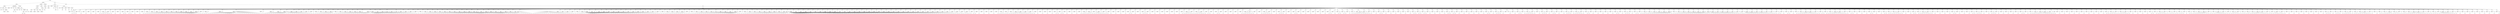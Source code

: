 graph Tree {
	"t0" [label = "TEI"];
	"t1" [label = "teiHeader"];
	"t2" [label = "fileDesc"];
	"t3" [label = "titleStmt"];
	"t4" [label = "title"];
	"t5" [label = "author"];
	"t6" [label = "idno"];
	"t7" [label = "idno"];
	"t8" [label = "persName"];
	"t9" [label = "forename"];
	"t10" [label = "surname"];
	"t11" [label = "editor"];
	"t12" [label = "publicationStmt"];
	"t13" [label = "publisher"];
	"t14" [label = "idno"];
	"t15" [label = "idno"];
	"t16" [label = "idno"];
	"t17" [label = "availability"];
	"t18" [label = "licence"];
	"t19" [label = "ab"];
	"t20" [label = "ref"];
	"t21" [label = "sourceDesc"];
	"t22" [label = "bibl"];
	"t23" [label = "name"];
	"t24" [label = "idno"];
	"t25" [label = "idno"];
	"t26" [label = "availability"];
	"t27" [label = "licence"];
	"t28" [label = "ab"];
	"t29" [label = "ref"];
	"t30" [label = "bibl"];
	"t31" [label = "date"];
	"t32" [label = "idno"];
	"t33" [label = "profileDesc"];
	"t34" [label = "particDesc"];
	"t35" [label = "listPerson"];
	"t36" [label = "person"];
	"t37" [label = "persName"];
	"t38" [label = "person"];
	"t39" [label = "persName"];
	"t40" [label = "person"];
	"t41" [label = "persName"];
	"t42" [label = "person"];
	"t43" [label = "persName"];
	"t44" [label = "textClass"];
	"t45" [label = "keywords"];
	"t46" [label = "term"];
	"t47" [label = "term"];
	"t48" [label = "revisionDesc"];
	"t49" [label = "listChange"];
	"t50" [label = "change"];
	"t51" [label = "text"];
	"t52" [label = "front"];
	"t53" [label = "docTitle"];
	"t54" [label = "titlePart"];
	"t55" [label = "docDate"];
	"t56" [label = "docAuthor"];
	"t57" [label = "div"];
	"t58" [label = "div"];
	"t59" [label = "div"];
	"t60" [label = "head"];
	"t61" [label = "div"];
	"t62" [label = "p"];
	"t63" [label = "castList"];
	"t64" [label = "head"];
	"t65" [label = "castItem"];
	"t66" [label = "role"];
	"t67" [label = "castItem"];
	"t68" [label = "role"];
	"t69" [label = "castItem"];
	"t70" [label = "role"];
	"t71" [label = "castItem"];
	"t72" [label = "role"];
	"t73" [label = "body"];
	"t74" [label = "div"];
	"t75" [label = "head"];
	"t76" [label = "div"];
	"t77" [label = "head"];
	"t78" [label = "sp"];
	"t79" [label = "speaker"];
	"t80" [label = "note"];
	"t81" [label = "p"];
	"t82" [label = "s"];
	"t83" [label = "s"];
	"t84" [label = "s"];
	"t85" [label = "sp"];
	"t86" [label = "speaker"];
	"t87" [label = "note"];
	"t88" [label = "p"];
	"t89" [label = "s"];
	"t90" [label = "sp"];
	"t91" [label = "speaker"];
	"t92" [label = "p"];
	"t93" [label = "s"];
	"t94" [label = "sp"];
	"t95" [label = "speaker"];
	"t96" [label = "p"];
	"t97" [label = "s"];
	"t98" [label = "sp"];
	"t99" [label = "speaker"];
	"t100" [label = "p"];
	"t101" [label = "s"];
	"t102" [label = "sp"];
	"t103" [label = "speaker"];
	"t104" [label = "p"];
	"t105" [label = "s"];
	"t106" [label = "sp"];
	"t107" [label = "speaker"];
	"t108" [label = "p"];
	"t109" [label = "s"];
	"t110" [label = "s"];
	"t111" [label = "s"];
	"t112" [label = "s"];
	"t113" [label = "s"];
	"t114" [label = "sp"];
	"t115" [label = "speaker"];
	"t116" [label = "p"];
	"t117" [label = "s"];
	"t118" [label = "sp"];
	"t119" [label = "speaker"];
	"t120" [label = "p"];
	"t121" [label = "s"];
	"t122" [label = "sp"];
	"t123" [label = "speaker"];
	"t124" [label = "p"];
	"t125" [label = "s"];
	"t126" [label = "sp"];
	"t127" [label = "speaker"];
	"t128" [label = "p"];
	"t129" [label = "s"];
	"t130" [label = "s"];
	"t131" [label = "sp"];
	"t132" [label = "speaker"];
	"t133" [label = "p"];
	"t134" [label = "s"];
	"t135" [label = "s"];
	"t136" [label = "sp"];
	"t137" [label = "speaker"];
	"t138" [label = "p"];
	"t139" [label = "s"];
	"t140" [label = "sp"];
	"t141" [label = "speaker"];
	"t142" [label = "p"];
	"t143" [label = "s"];
	"t144" [label = "sp"];
	"t145" [label = "speaker"];
	"t146" [label = "p"];
	"t147" [label = "s"];
	"t148" [label = "sp"];
	"t149" [label = "speaker"];
	"t150" [label = "p"];
	"t151" [label = "s"];
	"t152" [label = "sp"];
	"t153" [label = "speaker"];
	"t154" [label = "p"];
	"t155" [label = "s"];
	"t156" [label = "sp"];
	"t157" [label = "speaker"];
	"t158" [label = "p"];
	"t159" [label = "s"];
	"t160" [label = "sp"];
	"t161" [label = "speaker"];
	"t162" [label = "p"];
	"t163" [label = "s"];
	"t164" [label = "s"];
	"t165" [label = "sp"];
	"t166" [label = "speaker"];
	"t167" [label = "p"];
	"t168" [label = "s"];
	"t169" [label = "s"];
	"t170" [label = "s"];
	"t171" [label = "sp"];
	"t172" [label = "speaker"];
	"t173" [label = "p"];
	"t174" [label = "s"];
	"t175" [label = "s"];
	"t176" [label = "sp"];
	"t177" [label = "speaker"];
	"t178" [label = "p"];
	"t179" [label = "s"];
	"t180" [label = "sp"];
	"t181" [label = "speaker"];
	"t182" [label = "p"];
	"t183" [label = "s"];
	"t184" [label = "sp"];
	"t185" [label = "speaker"];
	"t186" [label = "p"];
	"t187" [label = "s"];
	"t188" [label = "sp"];
	"t189" [label = "speaker"];
	"t190" [label = "p"];
	"t191" [label = "s"];
	"t192" [label = "sp"];
	"t193" [label = "speaker"];
	"t194" [label = "p"];
	"t195" [label = "s"];
	"t196" [label = "s"];
	"t197" [label = "s"];
	"t198" [label = "s"];
	"t199" [label = "s"];
	"t200" [label = "s"];
	"t201" [label = "s"];
	"t202" [label = "s"];
	"t203" [label = "s"];
	"t204" [label = "s"];
	"t205" [label = "s"];
	"t206" [label = "s"];
	"t207" [label = "s"];
	"t208" [label = "s"];
	"t209" [label = "s"];
	"t210" [label = "s"];
	"t211" [label = "sp"];
	"t212" [label = "speaker"];
	"t213" [label = "p"];
	"t214" [label = "s"];
	"t215" [label = "sp"];
	"t216" [label = "speaker"];
	"t217" [label = "p"];
	"t218" [label = "s"];
	"t219" [label = "s"];
	"t220" [label = "sp"];
	"t221" [label = "speaker"];
	"t222" [label = "p"];
	"t223" [label = "s"];
	"t224" [label = "sp"];
	"t225" [label = "speaker"];
	"t226" [label = "p"];
	"t227" [label = "s"];
	"t228" [label = "s"];
	"t229" [label = "s"];
	"t230" [label = "s"];
	"t231" [label = "s"];
	"t232" [label = "s"];
	"t233" [label = "s"];
	"t234" [label = "s"];
	"t235" [label = "s"];
	"t236" [label = "s"];
	"t237" [label = "s"];
	"t238" [label = "s"];
	"t239" [label = "s"];
	"t240" [label = "s"];
	"t241" [label = "s"];
	"t242" [label = "s"];
	"t243" [label = "s"];
	"t244" [label = "s"];
	"t245" [label = "s"];
	"t246" [label = "s"];
	"t247" [label = "s"];
	"t248" [label = "s"];
	"t249" [label = "s"];
	"t250" [label = "s"];
	"t251" [label = "s"];
	"t252" [label = "s"];
	"t253" [label = "s"];
	"t254" [label = "sp"];
	"t255" [label = "speaker"];
	"t256" [label = "p"];
	"t257" [label = "s"];
	"t258" [label = "sp"];
	"t259" [label = "speaker"];
	"t260" [label = "p"];
	"t261" [label = "s"];
	"t262" [label = "sp"];
	"t263" [label = "speaker"];
	"t264" [label = "p"];
	"t265" [label = "s"];
	"t266" [label = "sp"];
	"t267" [label = "speaker"];
	"t268" [label = "p"];
	"t269" [label = "s"];
	"t270" [label = "s"];
	"t271" [label = "s"];
	"t272" [label = "s"];
	"t273" [label = "s"];
	"t274" [label = "s"];
	"t275" [label = "s"];
	"t276" [label = "s"];
	"t277" [label = "s"];
	"t278" [label = "s"];
	"t279" [label = "s"];
	"t280" [label = "s"];
	"t281" [label = "s"];
	"t282" [label = "s"];
	"t283" [label = "s"];
	"t284" [label = "s"];
	"t285" [label = "s"];
	"t286" [label = "s"];
	"t287" [label = "s"];
	"t288" [label = "s"];
	"t289" [label = "sp"];
	"t290" [label = "speaker"];
	"t291" [label = "p"];
	"t292" [label = "s"];
	"t293" [label = "sp"];
	"t294" [label = "speaker"];
	"t295" [label = "p"];
	"t296" [label = "s"];
	"t297" [label = "sp"];
	"t298" [label = "speaker"];
	"t299" [label = "p"];
	"t300" [label = "s"];
	"t301" [label = "sp"];
	"t302" [label = "speaker"];
	"t303" [label = "p"];
	"t304" [label = "s"];
	"t305" [label = "sp"];
	"t306" [label = "speaker"];
	"t307" [label = "p"];
	"t308" [label = "s"];
	"t309" [label = "sp"];
	"t310" [label = "speaker"];
	"t311" [label = "p"];
	"t312" [label = "s"];
	"t313" [label = "sp"];
	"t314" [label = "speaker"];
	"t315" [label = "p"];
	"t316" [label = "s"];
	"t317" [label = "sp"];
	"t318" [label = "speaker"];
	"t319" [label = "p"];
	"t320" [label = "s"];
	"t321" [label = "s"];
	"t322" [label = "sp"];
	"t323" [label = "speaker"];
	"t324" [label = "p"];
	"t325" [label = "s"];
	"t326" [label = "s"];
	"t327" [label = "s"];
	"t328" [label = "s"];
	"t329" [label = "s"];
	"t330" [label = "s"];
	"t331" [label = "sp"];
	"t332" [label = "speaker"];
	"t333" [label = "p"];
	"t334" [label = "s"];
	"t335" [label = "sp"];
	"t336" [label = "speaker"];
	"t337" [label = "p"];
	"t338" [label = "s"];
	"t339" [label = "sp"];
	"t340" [label = "speaker"];
	"t341" [label = "p"];
	"t342" [label = "s"];
	"t343" [label = "sp"];
	"t344" [label = "speaker"];
	"t345" [label = "p"];
	"t346" [label = "s"];
	"t347" [label = "s"];
	"t348" [label = "sp"];
	"t349" [label = "speaker"];
	"t350" [label = "p"];
	"t351" [label = "s"];
	"t352" [label = "s"];
	"t353" [label = "sp"];
	"t354" [label = "speaker"];
	"t355" [label = "p"];
	"t356" [label = "s"];
	"t357" [label = "s"];
	"t358" [label = "sp"];
	"t359" [label = "speaker"];
	"t360" [label = "p"];
	"t361" [label = "s"];
	"t362" [label = "s"];
	"t363" [label = "s"];
	"t364" [label = "s"];
	"t365" [label = "s"];
	"t366" [label = "s"];
	"t367" [label = "s"];
	"t368" [label = "s"];
	"t369" [label = "s"];
	"t370" [label = "s"];
	"t371" [label = "s"];
	"t372" [label = "s"];
	"t373" [label = "s"];
	"t374" [label = "s"];
	"t375" [label = "s"];
	"t376" [label = "s"];
	"t377" [label = "s"];
	"t378" [label = "s"];
	"t379" [label = "s"];
	"t380" [label = "s"];
	"t381" [label = "s"];
	"t382" [label = "s"];
	"t383" [label = "s"];
	"t384" [label = "s"];
	"t385" [label = "sp"];
	"t386" [label = "speaker"];
	"t387" [label = "p"];
	"t388" [label = "s"];
	"t389" [label = "sp"];
	"t390" [label = "speaker"];
	"t391" [label = "p"];
	"t392" [label = "s"];
	"t393" [label = "sp"];
	"t394" [label = "speaker"];
	"t395" [label = "p"];
	"t396" [label = "s"];
	"t397" [label = "s"];
	"t398" [label = "s"];
	"t399" [label = "stage"];
	"t400" [label = "p"];
	"t401" [label = "s"];
	"t402" [label = "sp"];
	"t403" [label = "speaker"];
	"t404" [label = "p"];
	"t405" [label = "s"];
	"t406" [label = "stage"];
	"t407" [label = "p"];
	"t408" [label = "s"];
	"t409" [label = "sp"];
	"t410" [label = "speaker"];
	"t411" [label = "p"];
	"t412" [label = "s"];
	"t413" [label = "sp"];
	"t414" [label = "speaker"];
	"t415" [label = "p"];
	"t416" [label = "s"];
	"t417" [label = "sp"];
	"t418" [label = "speaker"];
	"t419" [label = "p"];
	"t420" [label = "s"];
	"t421" [label = "sp"];
	"t422" [label = "speaker"];
	"t423" [label = "p"];
	"t424" [label = "s"];
	"t425" [label = "sp"];
	"t426" [label = "speaker"];
	"t427" [label = "p"];
	"t428" [label = "s"];
	"t429" [label = "sp"];
	"t430" [label = "speaker"];
	"t431" [label = "p"];
	"t432" [label = "s"];
	"t433" [label = "sp"];
	"t434" [label = "speaker"];
	"t435" [label = "p"];
	"t436" [label = "s"];
	"t437" [label = "sp"];
	"t438" [label = "speaker"];
	"t439" [label = "p"];
	"t440" [label = "s"];
	"t441" [label = "s"];
	"t442" [label = "s"];
	"t443" [label = "sp"];
	"t444" [label = "speaker"];
	"t445" [label = "p"];
	"t446" [label = "s"];
	"t447" [label = "sp"];
	"t448" [label = "speaker"];
	"t449" [label = "p"];
	"t450" [label = "s"];
	"t451" [label = "s"];
	"t452" [label = "sp"];
	"t453" [label = "speaker"];
	"t454" [label = "p"];
	"t455" [label = "s"];
	"t456" [label = "sp"];
	"t457" [label = "speaker"];
	"t458" [label = "p"];
	"t459" [label = "s"];
	"t460" [label = "sp"];
	"t461" [label = "speaker"];
	"t462" [label = "p"];
	"t463" [label = "s"];
	"t464" [label = "sp"];
	"t465" [label = "speaker"];
	"t466" [label = "p"];
	"t467" [label = "s"];
	"t468" [label = "s"];
	"t469" [label = "s"];
	"t470" [label = "sp"];
	"t471" [label = "speaker"];
	"t472" [label = "p"];
	"t473" [label = "s"];
	"t474" [label = "s"];
	"t475" [label = "sp"];
	"t476" [label = "speaker"];
	"t477" [label = "note"];
	"t478" [label = "p"];
	"t479" [label = "s"];
	"t480" [label = "s"];
	"t481" [label = "s"];
	"t482" [label = "sp"];
	"t483" [label = "speaker"];
	"t484" [label = "p"];
	"t485" [label = "s"];
	"t486" [label = "sp"];
	"t487" [label = "speaker"];
	"t488" [label = "p"];
	"t489" [label = "s"];
	"t490" [label = "s"];
	"t491" [label = "s"];
	"t492" [label = "s"];
	"t493" [label = "s"];
	"t494" [label = "s"];
	"t495" [label = "sp"];
	"t496" [label = "speaker"];
	"t497" [label = "p"];
	"t498" [label = "s"];
	"t499" [label = "s"];
	"t500" [label = "s"];
	"t501" [label = "sp"];
	"t502" [label = "speaker"];
	"t503" [label = "p"];
	"t504" [label = "s"];
	"t505" [label = "sp"];
	"t506" [label = "speaker"];
	"t507" [label = "p"];
	"t508" [label = "s"];
	"t509" [label = "s"];
	"t510" [label = "sp"];
	"t511" [label = "speaker"];
	"t512" [label = "p"];
	"t513" [label = "s"];
	"t514" [label = "s"];
	"t515" [label = "s"];
	"t516" [label = "s"];
	"t517" [label = "s"];
	"t518" [label = "s"];
	"t519" [label = "s"];
	"t520" [label = "s"];
	"t521" [label = "sp"];
	"t522" [label = "speaker"];
	"t523" [label = "p"];
	"t524" [label = "s"];
	"t525" [label = "s"];
	"t526" [label = "sp"];
	"t527" [label = "speaker"];
	"t528" [label = "note"];
	"t529" [label = "p"];
	"t530" [label = "s"];
	"t531" [label = "s"];
	"t532" [label = "s"];
	"t533" [label = "s"];
	"t534" [label = "s"];
	"t535" [label = "s"];
	"t536" [label = "s"];
	"t537" [label = "s"];
	"t538" [label = "s"];
	"t539" [label = "s"];
	"t540" [label = "s"];
	"t541" [label = "s"];
	"t542" [label = "s"];
	"t543" [label = "s"];
	"t544" [label = "s"];
	"t545" [label = "s"];
	"t546" [label = "p"];
	"t547" [label = "s"];
	"t548" [label = "s"];
	"t549" [label = "s"];
	"t550" [label = "s"];
	"t551" [label = "s"];
	"t552" [label = "s"];
	"t553" [label = "s"];
	"t554" [label = "s"];
	"t555" [label = "s"];
	"t556" [label = "s"];
	"t557" [label = "s"];
	"t558" [label = "s"];
	"t559" [label = "s"];
	"t560" [label = "s"];
	"t561" [label = "s"];
	"t562" [label = "s"];
	"t563" [label = "s"];
	"t564" [label = "s"];
	"t565" [label = "sp"];
	"t566" [label = "speaker"];
	"t567" [label = "p"];
	"t568" [label = "s"];
	"t569" [label = "sp"];
	"t570" [label = "speaker"];
	"t571" [label = "p"];
	"t572" [label = "s"];
	"t573" [label = "s"];
	"t574" [label = "sp"];
	"t575" [label = "speaker"];
	"t576" [label = "p"];
	"t577" [label = "s"];
	"t578" [label = "sp"];
	"t579" [label = "speaker"];
	"t580" [label = "p"];
	"t581" [label = "s"];
	"t582" [label = "sp"];
	"t583" [label = "speaker"];
	"t584" [label = "p"];
	"t585" [label = "s"];
	"t586" [label = "sp"];
	"t587" [label = "speaker"];
	"t588" [label = "p"];
	"t589" [label = "s"];
	"t590" [label = "s"];
	"t591" [label = "s"];
	"t592" [label = "s"];
	"t593" [label = "s"];
	"t594" [label = "s"];
	"t595" [label = "s"];
	"t596" [label = "s"];
	"t597" [label = "s"];
	"t598" [label = "s"];
	"t599" [label = "s"];
	"t600" [label = "s"];
	"t601" [label = "s"];
	"t602" [label = "s"];
	"t603" [label = "s"];
	"t604" [label = "s"];
	"t605" [label = "s"];
	"t606" [label = "s"];
	"t607" [label = "s"];
	"t608" [label = "s"];
	"t609" [label = "s"];
	"t610" [label = "s"];
	"t611" [label = "s"];
	"t612" [label = "s"];
	"t613" [label = "s"];
	"t614" [label = "s"];
	"t615" [label = "s"];
	"t616" [label = "s"];
	"t617" [label = "sp"];
	"t618" [label = "speaker"];
	"t619" [label = "p"];
	"t620" [label = "s"];
	"t621" [label = "sp"];
	"t622" [label = "speaker"];
	"t623" [label = "note"];
	"t624" [label = "p"];
	"t625" [label = "s"];
	"t626" [label = "sp"];
	"t627" [label = "speaker"];
	"t628" [label = "p"];
	"t629" [label = "s"];
	"t630" [label = "sp"];
	"t631" [label = "speaker"];
	"t632" [label = "p"];
	"t633" [label = "s"];
	"t634" [label = "s"];
	"t635" [label = "sp"];
	"t636" [label = "speaker"];
	"t637" [label = "p"];
	"t638" [label = "s"];
	"t639" [label = "sp"];
	"t640" [label = "speaker"];
	"t641" [label = "p"];
	"t642" [label = "s"];
	"t643" [label = "sp"];
	"t644" [label = "speaker"];
	"t645" [label = "p"];
	"t646" [label = "s"];
	"t647" [label = "sp"];
	"t648" [label = "speaker"];
	"t649" [label = "p"];
	"t650" [label = "s"];
	"t651" [label = "sp"];
	"t652" [label = "speaker"];
	"t653" [label = "p"];
	"t654" [label = "s"];
	"t655" [label = "sp"];
	"t656" [label = "speaker"];
	"t657" [label = "p"];
	"t658" [label = "s"];
	"t659" [label = "sp"];
	"t660" [label = "speaker"];
	"t661" [label = "p"];
	"t662" [label = "s"];
	"t663" [label = "sp"];
	"t664" [label = "speaker"];
	"t665" [label = "p"];
	"t666" [label = "s"];
	"t667" [label = "sp"];
	"t668" [label = "speaker"];
	"t669" [label = "p"];
	"t670" [label = "s"];
	"t671" [label = "sp"];
	"t672" [label = "speaker"];
	"t673" [label = "p"];
	"t674" [label = "s"];
	"t675" [label = "sp"];
	"t676" [label = "speaker"];
	"t677" [label = "p"];
	"t678" [label = "s"];
	"t679" [label = "sp"];
	"t680" [label = "speaker"];
	"t681" [label = "p"];
	"t682" [label = "s"];
	"t683" [label = "sp"];
	"t684" [label = "speaker"];
	"t685" [label = "p"];
	"t686" [label = "s"];
	"t687" [label = "s"];
	"t688" [label = "sp"];
	"t689" [label = "speaker"];
	"t690" [label = "p"];
	"t691" [label = "s"];
	"t692" [label = "s"];
	"t693" [label = "sp"];
	"t694" [label = "speaker"];
	"t695" [label = "p"];
	"t696" [label = "s"];
	"t697" [label = "s"];
	"t698" [label = "sp"];
	"t699" [label = "speaker"];
	"t700" [label = "p"];
	"t701" [label = "s"];
	"t702" [label = "s"];
	"t703" [label = "s"];
	"t704" [label = "s"];
	"t705" [label = "s"];
	"t706" [label = "s"];
	"t707" [label = "sp"];
	"t708" [label = "speaker"];
	"t709" [label = "p"];
	"t710" [label = "s"];
	"t711" [label = "s"];
	"t712" [label = "sp"];
	"t713" [label = "speaker"];
	"t714" [label = "p"];
	"t715" [label = "s"];
	"t716" [label = "sp"];
	"t717" [label = "speaker"];
	"t718" [label = "p"];
	"t719" [label = "s"];
	"t720" [label = "sp"];
	"t721" [label = "speaker"];
	"t722" [label = "p"];
	"t723" [label = "s"];
	"t724" [label = "s"];
	"t725" [label = "sp"];
	"t726" [label = "speaker"];
	"t727" [label = "p"];
	"t728" [label = "s"];
	"t729" [label = "s"];
	"t730" [label = "sp"];
	"t731" [label = "speaker"];
	"t732" [label = "p"];
	"t733" [label = "s"];
	"t734" [label = "stage"];
	"t735" [label = "p"];
	"t736" [label = "s"];
	"t737" [label = "sp"];
	"t738" [label = "speaker"];
	"t739" [label = "p"];
	"t740" [label = "s"];
	"t741" [label = "sp"];
	"t742" [label = "speaker"];
	"t743" [label = "p"];
	"t744" [label = "s"];
	"t745" [label = "sp"];
	"t746" [label = "speaker"];
	"t747" [label = "p"];
	"t748" [label = "s"];
	"t749" [label = "sp"];
	"t750" [label = "speaker"];
	"t751" [label = "p"];
	"t752" [label = "s"];
	"t753" [label = "s"];
	"t754" [label = "s"];
	"t755" [label = "s"];
	"t756" [label = "s"];
	"t757" [label = "s"];
	"t758" [label = "s"];
	"t759" [label = "s"];
	"t760" [label = "s"];
	"t761" [label = "s"];
	"t762" [label = "s"];
	"t763" [label = "s"];
	"t764" [label = "s"];
	"t765" [label = "s"];
	"t766" [label = "s"];
	"t767" [label = "sp"];
	"t768" [label = "speaker"];
	"t769" [label = "p"];
	"t770" [label = "s"];
	"t771" [label = "sp"];
	"t772" [label = "speaker"];
	"t773" [label = "p"];
	"t774" [label = "s"];
	"t775" [label = "sp"];
	"t776" [label = "speaker"];
	"t777" [label = "p"];
	"t778" [label = "s"];
	"t779" [label = "s"];
	"t780" [label = "sp"];
	"t781" [label = "speaker"];
	"t782" [label = "p"];
	"t783" [label = "s"];
	"t784" [label = "sp"];
	"t785" [label = "speaker"];
	"t786" [label = "p"];
	"t787" [label = "s"];
	"t788" [label = "sp"];
	"t789" [label = "speaker"];
	"t790" [label = "p"];
	"t791" [label = "s"];
	"t792" [label = "sp"];
	"t793" [label = "speaker"];
	"t794" [label = "p"];
	"t795" [label = "s"];
	"t796" [label = "s"];
	"t797" [label = "s"];
	"t798" [label = "s"];
	"t799" [label = "sp"];
	"t800" [label = "speaker"];
	"t801" [label = "p"];
	"t802" [label = "s"];
	"t803" [label = "s"];
	"t804" [label = "s"];
	"t805" [label = "s"];
	"t806" [label = "sp"];
	"t807" [label = "speaker"];
	"t808" [label = "p"];
	"t809" [label = "s"];
	"t810" [label = "sp"];
	"t811" [label = "speaker"];
	"t812" [label = "note"];
	"t813" [label = "p"];
	"t814" [label = "s"];
	"t815" [label = "s"];
	"t816" [label = "s"];
	"t817" [label = "s"];
	"t818" [label = "s"];
	"t819" [label = "s"];
	"t820" [label = "s"];
	"t821" [label = "s"];
	"t822" [label = "s"];
	"t823" [label = "s"];
	"t824" [label = "s"];
	"t825" [label = "s"];
	"t826" [label = "s"];
	"t827" [label = "s"];
	"t828" [label = "s"];
	"t829" [label = "s"];
	"t830" [label = "s"];
	"t831" [label = "s"];
	"t832" [label = "s"];
	"t833" [label = "s"];
	"t834" [label = "s"];
	"t835" [label = "s"];
	"t836" [label = "s"];
	"t837" [label = "s"];
	"t838" [label = "s"];
	"t839" [label = "s"];
	"t840" [label = "s"];
	"t841" [label = "s"];
	"t842" [label = "s"];
	"t843" [label = "s"];
	"t844" [label = "s"];
	"t845" [label = "s"];
	"t846" [label = "s"];
	"t847" [label = "s"];
	"t848" [label = "s"];
	"t849" [label = "s"];
	"t850" [label = "s"];
	"t851" [label = "s"];
	"t852" [label = "s"];
	"t853" [label = "s"];
	"t854" [label = "s"];
	"t855" [label = "s"];
	"t856" [label = "s"];
	"t857" [label = "s"];
	"t858" [label = "s"];
	"t859" [label = "s"];
	"t860" [label = "sp"];
	"t861" [label = "speaker"];
	"t862" [label = "p"];
	"t863" [label = "s"];
	"t864" [label = "sp"];
	"t865" [label = "speaker"];
	"t866" [label = "p"];
	"t867" [label = "s"];
	"t868" [label = "s"];
	"t869" [label = "sp"];
	"t870" [label = "speaker"];
	"t871" [label = "p"];
	"t872" [label = "s"];
	"t873" [label = "sp"];
	"t874" [label = "speaker"];
	"t875" [label = "p"];
	"t876" [label = "s"];
	"t877" [label = "sp"];
	"t878" [label = "speaker"];
	"t879" [label = "p"];
	"t880" [label = "s"];
	"t881" [label = "s"];
	"t882" [label = "sp"];
	"t883" [label = "speaker"];
	"t884" [label = "p"];
	"t885" [label = "s"];
	"t886" [label = "sp"];
	"t887" [label = "speaker"];
	"t888" [label = "p"];
	"t889" [label = "s"];
	"t890" [label = "s"];
	"t891" [label = "s"];
	"t892" [label = "s"];
	"t893" [label = "s"];
	"t894" [label = "sp"];
	"t895" [label = "speaker"];
	"t896" [label = "p"];
	"t897" [label = "s"];
	"t898" [label = "s"];
	"t899" [label = "sp"];
	"t900" [label = "speaker"];
	"t901" [label = "p"];
	"t902" [label = "s"];
	"t903" [label = "sp"];
	"t904" [label = "speaker"];
	"t905" [label = "p"];
	"t906" [label = "s"];
	"t907" [label = "sp"];
	"t908" [label = "speaker"];
	"t909" [label = "p"];
	"t910" [label = "s"];
	"t911" [label = "s"];
	"t912" [label = "sp"];
	"t913" [label = "speaker"];
	"t914" [label = "p"];
	"t915" [label = "s"];
	"t916" [label = "s"];
	"t917" [label = "s"];
	"t918" [label = "sp"];
	"t919" [label = "speaker"];
	"t920" [label = "p"];
	"t921" [label = "s"];
	"t922" [label = "sp"];
	"t923" [label = "speaker"];
	"t924" [label = "p"];
	"t925" [label = "s"];
	"t926" [label = "sp"];
	"t927" [label = "speaker"];
	"t928" [label = "p"];
	"t929" [label = "s"];
	"t930" [label = "s"];
	"t931" [label = "sp"];
	"t932" [label = "speaker"];
	"t933" [label = "p"];
	"t934" [label = "s"];
	"t935" [label = "sp"];
	"t936" [label = "speaker"];
	"t937" [label = "p"];
	"t938" [label = "s"];
	"t939" [label = "s"];
	"t940" [label = "s"];
	"t941" [label = "sp"];
	"t942" [label = "speaker"];
	"t943" [label = "p"];
	"t944" [label = "s"];
	"t945" [label = "sp"];
	"t946" [label = "speaker"];
	"t947" [label = "p"];
	"t948" [label = "s"];
	"t949" [label = "s"];
	"t950" [label = "s"];
	"t951" [label = "sp"];
	"t952" [label = "speaker"];
	"t953" [label = "p"];
	"t954" [label = "s"];
	"t955" [label = "s"];
	"t956" [label = "sp"];
	"t957" [label = "speaker"];
	"t958" [label = "p"];
	"t959" [label = "s"];
	"t960" [label = "sp"];
	"t961" [label = "speaker"];
	"t962" [label = "p"];
	"t963" [label = "s"];
	"t964" [label = "s"];
	"t965" [label = "sp"];
	"t966" [label = "speaker"];
	"t967" [label = "p"];
	"t968" [label = "s"];
	"t969" [label = "sp"];
	"t970" [label = "speaker"];
	"t971" [label = "p"];
	"t972" [label = "s"];
	"t973" [label = "s"];
	"t974" [label = "sp"];
	"t975" [label = "speaker"];
	"t976" [label = "p"];
	"t977" [label = "s"];
	"t978" [label = "sp"];
	"t979" [label = "speaker"];
	"t980" [label = "p"];
	"t981" [label = "s"];
	"t982" [label = "sp"];
	"t983" [label = "speaker"];
	"t984" [label = "p"];
	"t985" [label = "s"];
	"t986" [label = "sp"];
	"t987" [label = "speaker"];
	"t988" [label = "p"];
	"t989" [label = "s"];
	"t990" [label = "sp"];
	"t991" [label = "speaker"];
	"t992" [label = "p"];
	"t993" [label = "s"];
	"t994" [label = "sp"];
	"t995" [label = "speaker"];
	"t996" [label = "p"];
	"t997" [label = "s"];
	"t998" [label = "sp"];
	"t999" [label = "speaker"];
	"t1000" [label = "p"];
	"t1001" [label = "s"];
	"t1002" [label = "sp"];
	"t1003" [label = "speaker"];
	"t1004" [label = "p"];
	"t1005" [label = "s"];
	"t1006" [label = "sp"];
	"t1007" [label = "speaker"];
	"t1008" [label = "p"];
	"t1009" [label = "s"];
	"t1010" [label = "sp"];
	"t1011" [label = "speaker"];
	"t1012" [label = "p"];
	"t1013" [label = "s"];
	"t1014" [label = "s"];
	"t1015" [label = "sp"];
	"t1016" [label = "speaker"];
	"t1017" [label = "p"];
	"t1018" [label = "s"];
	"t1019" [label = "s"];
	"t1020" [label = "sp"];
	"t1021" [label = "speaker"];
	"t1022" [label = "p"];
	"t1023" [label = "s"];
	"t1024" [label = "s"];
	"t1025" [label = "s"];
	"t1026" [label = "sp"];
	"t1027" [label = "speaker"];
	"t1028" [label = "p"];
	"t1029" [label = "s"];
	"t1030" [label = "sp"];
	"t1031" [label = "speaker"];
	"t1032" [label = "p"];
	"t1033" [label = "s"];
	"t1034" [label = "s"];
	"t1035" [label = "sp"];
	"t1036" [label = "speaker"];
	"t1037" [label = "p"];
	"t1038" [label = "s"];
	"t1039" [label = "sp"];
	"t1040" [label = "speaker"];
	"t1041" [label = "p"];
	"t1042" [label = "s"];
	"t1043" [label = "sp"];
	"t1044" [label = "speaker"];
	"t1045" [label = "p"];
	"t1046" [label = "s"];
	"t1047" [label = "sp"];
	"t1048" [label = "speaker"];
	"t1049" [label = "p"];
	"t1050" [label = "s"];
	"t1051" [label = "sp"];
	"t1052" [label = "speaker"];
	"t1053" [label = "p"];
	"t1054" [label = "s"];
	"t1055" [label = "sp"];
	"t1056" [label = "speaker"];
	"t1057" [label = "p"];
	"t1058" [label = "s"];
	"t1059" [label = "s"];
	"t1060" [label = "s"];
	"t1061" [label = "sp"];
	"t1062" [label = "speaker"];
	"t1063" [label = "p"];
	"t1064" [label = "s"];
	"t1065" [label = "s"];
	"t1066" [label = "sp"];
	"t1067" [label = "speaker"];
	"t1068" [label = "p"];
	"t1069" [label = "s"];
	"t1070" [label = "sp"];
	"t1071" [label = "speaker"];
	"t1072" [label = "p"];
	"t1073" [label = "s"];
	"t1074" [label = "s"];
	"t1075" [label = "s"];
	"t1076" [label = "s"];
	"t1077" [label = "s"];
	"t1078" [label = "s"];
	"t1079" [label = "s"];
	"t1080" [label = "s"];
	"t1081" [label = "sp"];
	"t1082" [label = "speaker"];
	"t1083" [label = "p"];
	"t1084" [label = "s"];
	"t1085" [label = "s"];
	"t1086" [label = "sp"];
	"t1087" [label = "speaker"];
	"t1088" [label = "p"];
	"t1089" [label = "s"];
	"t1090" [label = "s"];
	"t1091" [label = "sp"];
	"t1092" [label = "speaker"];
	"t1093" [label = "p"];
	"t1094" [label = "s"];
	"t1095" [label = "sp"];
	"t1096" [label = "speaker"];
	"t1097" [label = "p"];
	"t1098" [label = "s"];
	"t1099" [label = "sp"];
	"t1100" [label = "speaker"];
	"t1101" [label = "p"];
	"t1102" [label = "s"];
	"t1103" [label = "sp"];
	"t1104" [label = "speaker"];
	"t1105" [label = "p"];
	"t1106" [label = "s"];
	"t1107" [label = "sp"];
	"t1108" [label = "speaker"];
	"t1109" [label = "p"];
	"t1110" [label = "s"];
	"t1111" [label = "sp"];
	"t1112" [label = "speaker"];
	"t1113" [label = "p"];
	"t1114" [label = "s"];
	"t1115" [label = "s"];
	"t1116" [label = "sp"];
	"t1117" [label = "speaker"];
	"t1118" [label = "p"];
	"t1119" [label = "s"];
	"t1120" [label = "s"];
	"t1121" [label = "sp"];
	"t1122" [label = "speaker"];
	"t1123" [label = "p"];
	"t1124" [label = "s"];
	"t1125" [label = "sp"];
	"t1126" [label = "speaker"];
	"t1127" [label = "p"];
	"t1128" [label = "s"];
	"t1129" [label = "sp"];
	"t1130" [label = "speaker"];
	"t1131" [label = "p"];
	"t1132" [label = "s"];
	"t1133" [label = "sp"];
	"t1134" [label = "speaker"];
	"t1135" [label = "p"];
	"t1136" [label = "s"];
	"t1137" [label = "sp"];
	"t1138" [label = "speaker"];
	"t1139" [label = "p"];
	"t1140" [label = "s"];
	"t1141" [label = "s"];
	"t1142" [label = "sp"];
	"t1143" [label = "speaker"];
	"t1144" [label = "p"];
	"t1145" [label = "s"];
	"t1146" [label = "s"];
	"t1147" [label = "s"];
	"t1148" [label = "s"];
	"t1149" [label = "sp"];
	"t1150" [label = "speaker"];
	"t1151" [label = "p"];
	"t1152" [label = "s"];
	"t1153" [label = "s"];
	"t1154" [label = "s"];
	"t1155" [label = "s"];
	"t1156" [label = "s"];
	"t1157" [label = "sp"];
	"t1158" [label = "speaker"];
	"t1159" [label = "p"];
	"t1160" [label = "s"];
	"t1161" [label = "sp"];
	"t1162" [label = "speaker"];
	"t1163" [label = "p"];
	"t1164" [label = "s"];
	"t1165" [label = "s"];
	"t1166" [label = "sp"];
	"t1167" [label = "speaker"];
	"t1168" [label = "p"];
	"t1169" [label = "s"];
	"t1170" [label = "sp"];
	"t1171" [label = "speaker"];
	"t1172" [label = "p"];
	"t1173" [label = "s"];
	"t1174" [label = "sp"];
	"t1175" [label = "speaker"];
	"t1176" [label = "p"];
	"t1177" [label = "s"];
	"t1178" [label = "sp"];
	"t1179" [label = "speaker"];
	"t1180" [label = "p"];
	"t1181" [label = "s"];
	"t1182" [label = "sp"];
	"t1183" [label = "speaker"];
	"t1184" [label = "p"];
	"t1185" [label = "s"];
	"t1186" [label = "s"];
	"t1187" [label = "sp"];
	"t1188" [label = "speaker"];
	"t1189" [label = "p"];
	"t1190" [label = "s"];
	"t1191" [label = "sp"];
	"t1192" [label = "speaker"];
	"t1193" [label = "p"];
	"t1194" [label = "s"];
	"t1195" [label = "sp"];
	"t1196" [label = "speaker"];
	"t1197" [label = "p"];
	"t1198" [label = "s"];
	"t1199" [label = "s"];
	"t1200" [label = "s"];
	"t1201" [label = "sp"];
	"t1202" [label = "speaker"];
	"t1203" [label = "p"];
	"t1204" [label = "s"];
	"t1205" [label = "sp"];
	"t1206" [label = "speaker"];
	"t1207" [label = "p"];
	"t1208" [label = "s"];
	"t1209" [label = "sp"];
	"t1210" [label = "speaker"];
	"t1211" [label = "p"];
	"t1212" [label = "s"];
	"t1213" [label = "sp"];
	"t1214" [label = "speaker"];
	"t1215" [label = "p"];
	"t1216" [label = "s"];
	"t1217" [label = "sp"];
	"t1218" [label = "speaker"];
	"t1219" [label = "p"];
	"t1220" [label = "s"];
	"t1221" [label = "sp"];
	"t1222" [label = "speaker"];
	"t1223" [label = "p"];
	"t1224" [label = "s"];
	"t1225" [label = "sp"];
	"t1226" [label = "speaker"];
	"t1227" [label = "p"];
	"t1228" [label = "s"];
	"t1229" [label = "sp"];
	"t1230" [label = "speaker"];
	"t1231" [label = "p"];
	"t1232" [label = "s"];
	"t1233" [label = "sp"];
	"t1234" [label = "speaker"];
	"t1235" [label = "p"];
	"t1236" [label = "s"];
	"t1237" [label = "s"];
	"t1238" [label = "s"];
	"t1239" [label = "s"];
	"t1240" [label = "s"];
	"t1241" [label = "sp"];
	"t1242" [label = "speaker"];
	"t1243" [label = "p"];
	"t1244" [label = "s"];
	"t1245" [label = "sp"];
	"t1246" [label = "speaker"];
	"t1247" [label = "p"];
	"t1248" [label = "s"];
	"t1249" [label = "s"];
	"t1250" [label = "s"];
	"t1251" [label = "s"];
	"t1252" [label = "s"];
	"t1253" [label = "sp"];
	"t1254" [label = "speaker"];
	"t1255" [label = "p"];
	"t1256" [label = "s"];
	"t1257" [label = "sp"];
	"t1258" [label = "speaker"];
	"t1259" [label = "p"];
	"t1260" [label = "s"];
	"t1261" [label = "s"];
	"t1262" [label = "sp"];
	"t1263" [label = "speaker"];
	"t1264" [label = "p"];
	"t1265" [label = "s"];
	"t1266" [label = "sp"];
	"t1267" [label = "speaker"];
	"t1268" [label = "p"];
	"t1269" [label = "s"];
	"t1270" [label = "s"];
	"t1271" [label = "sp"];
	"t1272" [label = "speaker"];
	"t1273" [label = "p"];
	"t1274" [label = "s"];
	"t1275" [label = "sp"];
	"t1276" [label = "speaker"];
	"t1277" [label = "p"];
	"t1278" [label = "s"];
	"t1279" [label = "sp"];
	"t1280" [label = "speaker"];
	"t1281" [label = "p"];
	"t1282" [label = "s"];
	"t1283" [label = "sp"];
	"t1284" [label = "speaker"];
	"t1285" [label = "p"];
	"t1286" [label = "s"];
	"t1287" [label = "sp"];
	"t1288" [label = "speaker"];
	"t1289" [label = "p"];
	"t1290" [label = "s"];
	"t1291" [label = "sp"];
	"t1292" [label = "speaker"];
	"t1293" [label = "p"];
	"t1294" [label = "s"];
	"t1295" [label = "s"];
	"t1296" [label = "s"];
	"t1297" [label = "s"];
	"t1298" [label = "s"];
	"t1299" [label = "stage"];
	"t1300" [label = "p"];
	"t1301" [label = "s"];
	"t1302" [label = "sp"];
	"t1303" [label = "speaker"];
	"t1304" [label = "p"];
	"t1305" [label = "s"];
	"t1306" [label = "sp"];
	"t1307" [label = "speaker"];
	"t1308" [label = "p"];
	"t1309" [label = "s"];
	"t1310" [label = "sp"];
	"t1311" [label = "speaker"];
	"t1312" [label = "p"];
	"t1313" [label = "s"];
	"t1314" [label = "s"];
	"t1315" [label = "s"];
	"t1316" [label = "s"];
	"t1317" [label = "sp"];
	"t1318" [label = "speaker"];
	"t1319" [label = "p"];
	"t1320" [label = "s"];
	"t1321" [label = "sp"];
	"t1322" [label = "speaker"];
	"t1323" [label = "p"];
	"t1324" [label = "s"];
	"t1325" [label = "sp"];
	"t1326" [label = "speaker"];
	"t1327" [label = "p"];
	"t1328" [label = "s"];
	"t1329" [label = "s"];
	"t1330" [label = "s"];
	"t1331" [label = "sp"];
	"t1332" [label = "speaker"];
	"t1333" [label = "p"];
	"t1334" [label = "s"];
	"t1335" [label = "sp"];
	"t1336" [label = "speaker"];
	"t1337" [label = "p"];
	"t1338" [label = "s"];
	"t1339" [label = "sp"];
	"t1340" [label = "speaker"];
	"t1341" [label = "p"];
	"t1342" [label = "s"];
	"t1343" [label = "s"];
	"t1344" [label = "sp"];
	"t1345" [label = "speaker"];
	"t1346" [label = "p"];
	"t1347" [label = "s"];
	"t1348" [label = "sp"];
	"t1349" [label = "speaker"];
	"t1350" [label = "p"];
	"t1351" [label = "s"];
	"t1352" [label = "sp"];
	"t1353" [label = "speaker"];
	"t1354" [label = "p"];
	"t1355" [label = "s"];
	"t1356" [label = "sp"];
	"t1357" [label = "speaker"];
	"t1358" [label = "p"];
	"t1359" [label = "s"];
	"t1360" [label = "sp"];
	"t1361" [label = "speaker"];
	"t1362" [label = "p"];
	"t1363" [label = "s"];
	"t1364" [label = "sp"];
	"t1365" [label = "speaker"];
	"t1366" [label = "p"];
	"t1367" [label = "s"];
	"t1368" [label = "sp"];
	"t1369" [label = "speaker"];
	"t1370" [label = "p"];
	"t1371" [label = "s"];
	"t1372" [label = "s"];
	"t1373" [label = "sp"];
	"t1374" [label = "speaker"];
	"t1375" [label = "p"];
	"t1376" [label = "s"];
	"t1377" [label = "sp"];
	"t1378" [label = "speaker"];
	"t1379" [label = "p"];
	"t1380" [label = "s"];
	"t1381" [label = "s"];
	"t1382" [label = "sp"];
	"t1383" [label = "speaker"];
	"t1384" [label = "p"];
	"t1385" [label = "s"];
	"t1386" [label = "s"];
	"t1387" [label = "sp"];
	"t1388" [label = "speaker"];
	"t1389" [label = "p"];
	"t1390" [label = "s"];
	"t1391" [label = "sp"];
	"t1392" [label = "speaker"];
	"t1393" [label = "p"];
	"t1394" [label = "s"];
	"t1395" [label = "sp"];
	"t1396" [label = "speaker"];
	"t1397" [label = "note"];
	"t1398" [label = "p"];
	"t1399" [label = "s"];
	"t1400" [label = "s"];
	"t1401" [label = "s"];
	"t1402" [label = "s"];
	"t1403" [label = "s"];
	"t1404" [label = "s"];
	"t1405" [label = "s"];
	"t1406" [label = "s"];
	"t1407" [label = "sp"];
	"t1408" [label = "speaker"];
	"t1409" [label = "p"];
	"t1410" [label = "s"];
	"t1411" [label = "sp"];
	"t1412" [label = "speaker"];
	"t1413" [label = "p"];
	"t1414" [label = "s"];
	"t1415" [label = "sp"];
	"t1416" [label = "speaker"];
	"t1417" [label = "p"];
	"t1418" [label = "s"];
	"t1419" [label = "sp"];
	"t1420" [label = "speaker"];
	"t1421" [label = "p"];
	"t1422" [label = "s"];
	"t1423" [label = "s"];
	"t1424" [label = "sp"];
	"t1425" [label = "speaker"];
	"t1426" [label = "p"];
	"t1427" [label = "s"];
	"t1428" [label = "sp"];
	"t1429" [label = "speaker"];
	"t1430" [label = "p"];
	"t1431" [label = "s"];
	"t1432" [label = "sp"];
	"t1433" [label = "speaker"];
	"t1434" [label = "p"];
	"t1435" [label = "s"];
	"t1436" [label = "sp"];
	"t1437" [label = "speaker"];
	"t1438" [label = "p"];
	"t1439" [label = "s"];
	"t1440" [label = "sp"];
	"t1441" [label = "speaker"];
	"t1442" [label = "p"];
	"t1443" [label = "s"];
	"t1444" [label = "sp"];
	"t1445" [label = "speaker"];
	"t1446" [label = "p"];
	"t1447" [label = "s"];
	"t1448" [label = "sp"];
	"t1449" [label = "speaker"];
	"t1450" [label = "p"];
	"t1451" [label = "s"];
	"t1452" [label = "s"];
	"t1453" [label = "sp"];
	"t1454" [label = "speaker"];
	"t1455" [label = "p"];
	"t1456" [label = "s"];
	"t1457" [label = "s"];
	"t1458" [label = "sp"];
	"t1459" [label = "speaker"];
	"t1460" [label = "p"];
	"t1461" [label = "s"];
	"t1462" [label = "s"];
	"t1463" [label = "sp"];
	"t1464" [label = "speaker"];
	"t1465" [label = "p"];
	"t1466" [label = "s"];
	"t1467" [label = "sp"];
	"t1468" [label = "speaker"];
	"t1469" [label = "p"];
	"t1470" [label = "s"];
	"t1471" [label = "sp"];
	"t1472" [label = "speaker"];
	"t1473" [label = "p"];
	"t1474" [label = "s"];
	"t1475" [label = "sp"];
	"t1476" [label = "speaker"];
	"t1477" [label = "p"];
	"t1478" [label = "s"];
	"t1479" [label = "sp"];
	"t1480" [label = "speaker"];
	"t1481" [label = "p"];
	"t1482" [label = "s"];
	"t1483" [label = "s"];
	"t1484" [label = "sp"];
	"t1485" [label = "speaker"];
	"t1486" [label = "p"];
	"t1487" [label = "s"];
	"t1488" [label = "s"];
	"t1489" [label = "sp"];
	"t1490" [label = "speaker"];
	"t1491" [label = "p"];
	"t1492" [label = "s"];
	"t1493" [label = "sp"];
	"t1494" [label = "speaker"];
	"t1495" [label = "p"];
	"t1496" [label = "s"];
	"t1497" [label = "sp"];
	"t1498" [label = "speaker"];
	"t1499" [label = "p"];
	"t1500" [label = "s"];
	"t1501" [label = "sp"];
	"t1502" [label = "speaker"];
	"t1503" [label = "p"];
	"t1504" [label = "s"];
	"t1505" [label = "sp"];
	"t1506" [label = "speaker"];
	"t1507" [label = "p"];
	"t1508" [label = "s"];
	"t1509" [label = "sp"];
	"t1510" [label = "speaker"];
	"t1511" [label = "p"];
	"t1512" [label = "s"];
	"t1513" [label = "sp"];
	"t1514" [label = "speaker"];
	"t1515" [label = "p"];
	"t1516" [label = "s"];
	"t1517" [label = "s"];
	"t1518" [label = "sp"];
	"t1519" [label = "speaker"];
	"t1520" [label = "p"];
	"t1521" [label = "s"];
	"t1522" [label = "sp"];
	"t1523" [label = "speaker"];
	"t1524" [label = "p"];
	"t1525" [label = "s"];
	"t1526" [label = "s"];
	"t1527" [label = "s"];
	"t1528" [label = "sp"];
	"t1529" [label = "speaker"];
	"t1530" [label = "p"];
	"t1531" [label = "s"];
	"t1532" [label = "sp"];
	"t1533" [label = "speaker"];
	"t1534" [label = "note"];
	"t1535" [label = "p"];
	"t1536" [label = "s"];
	"t1537" [label = "sp"];
	"t1538" [label = "speaker"];
	"t1539" [label = "p"];
	"t1540" [label = "s"];
	"t1541" [label = "sp"];
	"t1542" [label = "speaker"];
	"t1543" [label = "p"];
	"t1544" [label = "s"];
	"t1545" [label = "s"];
	"t1546" [label = "sp"];
	"t1547" [label = "speaker"];
	"t1548" [label = "p"];
	"t1549" [label = "s"];
	"t1550" [label = "sp"];
	"t1551" [label = "speaker"];
	"t1552" [label = "p"];
	"t1553" [label = "s"];
	"t1554" [label = "s"];
	"t1555" [label = "s"];
	"t1556" [label = "s"];
	"t1557" [label = "sp"];
	"t1558" [label = "speaker"];
	"t1559" [label = "p"];
	"t1560" [label = "s"];
	"t1561" [label = "sp"];
	"t1562" [label = "speaker"];
	"t1563" [label = "p"];
	"t1564" [label = "s"];
	"t1565" [label = "sp"];
	"t1566" [label = "speaker"];
	"t1567" [label = "p"];
	"t1568" [label = "s"];
	"t1569" [label = "s"];
	"t1570" [label = "s"];
	"t1571" [label = "sp"];
	"t1572" [label = "speaker"];
	"t1573" [label = "p"];
	"t1574" [label = "s"];
	"t1575" [label = "sp"];
	"t1576" [label = "speaker"];
	"t1577" [label = "p"];
	"t1578" [label = "s"];
	"t1579" [label = "s"];
	"t1580" [label = "sp"];
	"t1581" [label = "speaker"];
	"t1582" [label = "p"];
	"t1583" [label = "s"];
	"t1584" [label = "sp"];
	"t1585" [label = "speaker"];
	"t1586" [label = "p"];
	"t1587" [label = "s"];
	"t1588" [label = "sp"];
	"t1589" [label = "speaker"];
	"t1590" [label = "p"];
	"t1591" [label = "s"];
	"t1592" [label = "s"];
	"t1593" [label = "s"];
	"t1594" [label = "sp"];
	"t1595" [label = "speaker"];
	"t1596" [label = "p"];
	"t1597" [label = "s"];
	"t1598" [label = "sp"];
	"t1599" [label = "speaker"];
	"t1600" [label = "p"];
	"t1601" [label = "s"];
	"t1602" [label = "s"];
	"t1603" [label = "s"];
	"t1604" [label = "s"];
	"t1605" [label = "sp"];
	"t1606" [label = "speaker"];
	"t1607" [label = "p"];
	"t1608" [label = "s"];
	"t1609" [label = "sp"];
	"t1610" [label = "speaker"];
	"t1611" [label = "p"];
	"t1612" [label = "s"];
	"t1613" [label = "s"];
	"t1614" [label = "sp"];
	"t1615" [label = "speaker"];
	"t1616" [label = "p"];
	"t1617" [label = "s"];
	"t1618" [label = "sp"];
	"t1619" [label = "speaker"];
	"t1620" [label = "p"];
	"t1621" [label = "s"];
	"t1622" [label = "sp"];
	"t1623" [label = "speaker"];
	"t1624" [label = "p"];
	"t1625" [label = "s"];
	"t1626" [label = "sp"];
	"t1627" [label = "speaker"];
	"t1628" [label = "p"];
	"t1629" [label = "s"];
	"t1630" [label = "sp"];
	"t1631" [label = "speaker"];
	"t1632" [label = "p"];
	"t1633" [label = "s"];
	"t1634" [label = "sp"];
	"t1635" [label = "speaker"];
	"t1636" [label = "p"];
	"t1637" [label = "s"];
	"t1638" [label = "s"];
	"t1639" [label = "sp"];
	"t1640" [label = "speaker"];
	"t1641" [label = "p"];
	"t1642" [label = "s"];
	"t1643" [label = "sp"];
	"t1644" [label = "speaker"];
	"t1645" [label = "p"];
	"t1646" [label = "s"];
	"t1647" [label = "s"];
	"t1648" [label = "s"];
	"t1649" [label = "sp"];
	"t1650" [label = "speaker"];
	"t1651" [label = "p"];
	"t1652" [label = "s"];
	"t1653" [label = "sp"];
	"t1654" [label = "speaker"];
	"t1655" [label = "p"];
	"t1656" [label = "s"];
	"t1657" [label = "s"];
	"t1658" [label = "sp"];
	"t1659" [label = "speaker"];
	"t1660" [label = "p"];
	"t1661" [label = "s"];
	"t1662" [label = "sp"];
	"t1663" [label = "speaker"];
	"t1664" [label = "p"];
	"t1665" [label = "s"];
	"t1666" [label = "s"];
	"t1667" [label = "sp"];
	"t1668" [label = "speaker"];
	"t1669" [label = "p"];
	"t1670" [label = "s"];
	"t1671" [label = "sp"];
	"t1672" [label = "speaker"];
	"t1673" [label = "p"];
	"t1674" [label = "s"];
	"t1675" [label = "sp"];
	"t1676" [label = "speaker"];
	"t1677" [label = "p"];
	"t1678" [label = "s"];
	"t1679" [label = "sp"];
	"t1680" [label = "speaker"];
	"t1681" [label = "p"];
	"t1682" [label = "s"];
	"t1683" [label = "s"];
	"t1684" [label = "sp"];
	"t1685" [label = "speaker"];
	"t1686" [label = "p"];
	"t1687" [label = "s"];
	"t1688" [label = "s"];
	"t1689" [label = "s"];
	"t1690" [label = "s"];
	"t1691" [label = "s"];
	"t1692" [label = "s"];
	"t1693" [label = "s"];
	"t1694" [label = "s"];
	"t1695" [label = "s"];
	"t1696" [label = "sp"];
	"t1697" [label = "speaker"];
	"t1698" [label = "p"];
	"t1699" [label = "s"];
	"t1700" [label = "sp"];
	"t1701" [label = "speaker"];
	"t1702" [label = "p"];
	"t1703" [label = "s"];
	"t1704" [label = "sp"];
	"t1705" [label = "speaker"];
	"t1706" [label = "p"];
	"t1707" [label = "s"];
	"t1708" [label = "s"];
	"t1709" [label = "sp"];
	"t1710" [label = "speaker"];
	"t1711" [label = "p"];
	"t1712" [label = "s"];
	"t1713" [label = "sp"];
	"t1714" [label = "speaker"];
	"t1715" [label = "p"];
	"t1716" [label = "s"];
	"t1717" [label = "s"];
	"t1718" [label = "sp"];
	"t1719" [label = "speaker"];
	"t1720" [label = "p"];
	"t1721" [label = "s"];
	"t1722" [label = "sp"];
	"t1723" [label = "speaker"];
	"t1724" [label = "p"];
	"t1725" [label = "s"];
	"t1726" [label = "s"];
	"t1727" [label = "s"];
	"t1728" [label = "s"];
	"t1729" [label = "s"];
	"t1730" [label = "s"];
	"t1731" [label = "s"];
	"t1732" [label = "sp"];
	"t1733" [label = "speaker"];
	"t1734" [label = "p"];
	"t1735" [label = "s"];
	"t1736" [label = "s"];
	"t1737" [label = "s"];
	"t1738" [label = "s"];
	"t1739" [label = "s"];
	"t1740" [label = "s"];
	"t1741" [label = "s"];
	"t1742" [label = "s"];
	"t1743" [label = "s"];
	"t1744" [label = "s"];
	"t1745" [label = "s"];
	"t1746" [label = "s"];
	"t1747" [label = "sp"];
	"t1748" [label = "speaker"];
	"t1749" [label = "p"];
	"t1750" [label = "s"];
	"t1751" [label = "sp"];
	"t1752" [label = "speaker"];
	"t1753" [label = "p"];
	"t1754" [label = "s"];
	"t1755" [label = "s"];
	"t1756" [label = "s"];
	"t1757" [label = "s"];
	"t1758" [label = "sp"];
	"t1759" [label = "speaker"];
	"t1760" [label = "p"];
	"t1761" [label = "s"];
	"t1762" [label = "s"];
	"t1763" [label = "sp"];
	"t1764" [label = "speaker"];
	"t1765" [label = "p"];
	"t1766" [label = "s"];
	"t1767" [label = "sp"];
	"t1768" [label = "speaker"];
	"t1769" [label = "p"];
	"t1770" [label = "s"];
	"t1771" [label = "sp"];
	"t1772" [label = "speaker"];
	"t1773" [label = "p"];
	"t1774" [label = "s"];
	"t1775" [label = "s"];
	"t1776" [label = "sp"];
	"t1777" [label = "speaker"];
	"t1778" [label = "p"];
	"t1779" [label = "s"];
	"t1780" [label = "s"];
	"t1781" [label = "s"];
	"t1782" [label = "s"];
	"t1783" [label = "s"];
	"t1784" [label = "s"];
	"t1785" [label = "sp"];
	"t1786" [label = "speaker"];
	"t1787" [label = "p"];
	"t1788" [label = "s"];
	"t1789" [label = "s"];
	"t1790" [label = "s"];
	"t1791" [label = "sp"];
	"t1792" [label = "speaker"];
	"t1793" [label = "p"];
	"t1794" [label = "s"];
	"t1795" [label = "sp"];
	"t1796" [label = "speaker"];
	"t1797" [label = "p"];
	"t1798" [label = "s"];
	"t1799" [label = "s"];
	"t1800" [label = "s"];
	"t1801" [label = "sp"];
	"t1802" [label = "speaker"];
	"t1803" [label = "p"];
	"t1804" [label = "s"];
	"t1805" [label = "sp"];
	"t1806" [label = "speaker"];
	"t1807" [label = "p"];
	"t1808" [label = "s"];
	"t1809" [label = "s"];
	"t1810" [label = "sp"];
	"t1811" [label = "speaker"];
	"t1812" [label = "p"];
	"t1813" [label = "s"];
	"t1814" [label = "sp"];
	"t1815" [label = "speaker"];
	"t1816" [label = "p"];
	"t1817" [label = "s"];
	"t1818" [label = "s"];
	"t1819" [label = "sp"];
	"t1820" [label = "speaker"];
	"t1821" [label = "p"];
	"t1822" [label = "s"];
	"t1823" [label = "sp"];
	"t1824" [label = "speaker"];
	"t1825" [label = "p"];
	"t1826" [label = "s"];
	"t1827" [label = "s"];
	"t1828" [label = "sp"];
	"t1829" [label = "speaker"];
	"t1830" [label = "p"];
	"t1831" [label = "s"];
	"t1832" [label = "sp"];
	"t1833" [label = "speaker"];
	"t1834" [label = "p"];
	"t1835" [label = "s"];
	"t1836" [label = "sp"];
	"t1837" [label = "speaker"];
	"t1838" [label = "p"];
	"t1839" [label = "s"];
	"t1840" [label = "sp"];
	"t1841" [label = "speaker"];
	"t1842" [label = "p"];
	"t1843" [label = "s"];
	"t1844" [label = "s"];
	"t1845" [label = "s"];
	"t1846" [label = "s"];
	"t1847" [label = "s"];
	"t1848" [label = "s"];
	"t1849" [label = "s"];
	"t1850" [label = "s"];
	"t1851" [label = "s"];
	"t1852" [label = "sp"];
	"t1853" [label = "speaker"];
	"t1854" [label = "p"];
	"t1855" [label = "s"];
	"t1856" [label = "sp"];
	"t1857" [label = "speaker"];
	"t1858" [label = "p"];
	"t1859" [label = "s"];
	"t1860" [label = "sp"];
	"t1861" [label = "speaker"];
	"t1862" [label = "p"];
	"t1863" [label = "s"];
	"t1864" [label = "s"];
	"t1865" [label = "sp"];
	"t1866" [label = "speaker"];
	"t1867" [label = "p"];
	"t1868" [label = "s"];
	"t1869" [label = "sp"];
	"t1870" [label = "speaker"];
	"t1871" [label = "p"];
	"t1872" [label = "s"];
	"t1873" [label = "sp"];
	"t1874" [label = "speaker"];
	"t1875" [label = "p"];
	"t1876" [label = "s"];
	"t1877" [label = "s"];
	"t1878" [label = "s"];
	"t1879" [label = "s"];
	"t1880" [label = "s"];
	"t1881" [label = "s"];
	"t1882" [label = "s"];
	"t1883" [label = "s"];
	"t1884" [label = "sp"];
	"t1885" [label = "speaker"];
	"t1886" [label = "p"];
	"t1887" [label = "s"];
	"t1888" [label = "sp"];
	"t1889" [label = "speaker"];
	"t1890" [label = "p"];
	"t1891" [label = "s"];
	"t1892" [label = "sp"];
	"t1893" [label = "speaker"];
	"t1894" [label = "p"];
	"t1895" [label = "s"];
	"t1896" [label = "s"];
	"t1897" [label = "sp"];
	"t1898" [label = "speaker"];
	"t1899" [label = "p"];
	"t1900" [label = "s"];
	"t1901" [label = "sp"];
	"t1902" [label = "speaker"];
	"t1903" [label = "p"];
	"t1904" [label = "s"];
	"t1905" [label = "sp"];
	"t1906" [label = "speaker"];
	"t1907" [label = "p"];
	"t1908" [label = "s"];
	"t1909" [label = "sp"];
	"t1910" [label = "speaker"];
	"t1911" [label = "p"];
	"t1912" [label = "s"];
	"t1913" [label = "s"];
	"t1914" [label = "sp"];
	"t1915" [label = "speaker"];
	"t1916" [label = "p"];
	"t1917" [label = "s"];
	"t1918" [label = "sp"];
	"t1919" [label = "speaker"];
	"t1920" [label = "p"];
	"t1921" [label = "s"];
	"t1922" [label = "sp"];
	"t1923" [label = "speaker"];
	"t1924" [label = "p"];
	"t1925" [label = "s"];
	"t1926" [label = "s"];
	"t1927" [label = "sp"];
	"t1928" [label = "speaker"];
	"t1929" [label = "p"];
	"t1930" [label = "s"];
	"t1931" [label = "s"];
	"t1932" [label = "sp"];
	"t1933" [label = "speaker"];
	"t1934" [label = "p"];
	"t1935" [label = "s"];
	"t1936" [label = "s"];
	"t1937" [label = "s"];
	"t1938" [label = "s"];
	"t1939" [label = "s"];
	"t1940" [label = "sp"];
	"t1941" [label = "speaker"];
	"t1942" [label = "p"];
	"t1943" [label = "s"];
	"t1944" [label = "sp"];
	"t1945" [label = "speaker"];
	"t1946" [label = "p"];
	"t1947" [label = "s"];
	"t1948" [label = "sp"];
	"t1949" [label = "speaker"];
	"t1950" [label = "p"];
	"t1951" [label = "s"];
	"t1952" [label = "sp"];
	"t1953" [label = "speaker"];
	"t1954" [label = "p"];
	"t1955" [label = "s"];
	"t1956" [label = "s"];
	"t1957" [label = "sp"];
	"t1958" [label = "speaker"];
	"t1959" [label = "p"];
	"t1960" [label = "s"];
	"t1961" [label = "sp"];
	"t1962" [label = "speaker"];
	"t1963" [label = "p"];
	"t1964" [label = "s"];
	"t1965" [label = "s"];
	"t1966" [label = "s"];
	"t1967" [label = "s"];
	"t1968" [label = "s"];
	"t1969" [label = "s"];
	"t1970" [label = "sp"];
	"t1971" [label = "speaker"];
	"t1972" [label = "p"];
	"t1973" [label = "s"];
	"t1974" [label = "sp"];
	"t1975" [label = "speaker"];
	"t1976" [label = "p"];
	"t1977" [label = "s"];
	"t1978" [label = "sp"];
	"t1979" [label = "speaker"];
	"t1980" [label = "p"];
	"t1981" [label = "s"];
	"t1982" [label = "sp"];
	"t1983" [label = "speaker"];
	"t1984" [label = "p"];
	"t1985" [label = "s"];
	"t1986" [label = "sp"];
	"t1987" [label = "speaker"];
	"t1988" [label = "p"];
	"t1989" [label = "s"];
	"t1990" [label = "sp"];
	"t1991" [label = "speaker"];
	"t1992" [label = "p"];
	"t1993" [label = "s"];
	"t1994" [label = "s"];
	"t1995" [label = "sp"];
	"t1996" [label = "speaker"];
	"t1997" [label = "p"];
	"t1998" [label = "s"];
	"t1999" [label = "sp"];
	"t2000" [label = "speaker"];
	"t2001" [label = "p"];
	"t2002" [label = "s"];
	"t2003" [label = "sp"];
	"t2004" [label = "speaker"];
	"t2005" [label = "p"];
	"t2006" [label = "s"];
	"t2007" [label = "sp"];
	"t2008" [label = "speaker"];
	"t2009" [label = "p"];
	"t2010" [label = "s"];
	"t2011" [label = "s"];
	"t2012" [label = "sp"];
	"t2013" [label = "speaker"];
	"t2014" [label = "p"];
	"t2015" [label = "s"];
	"t2016" [label = "s"];
	"t2017" [label = "s"];
	"t2018" [label = "sp"];
	"t2019" [label = "speaker"];
	"t2020" [label = "p"];
	"t2021" [label = "s"];
	"t2022" [label = "sp"];
	"t2023" [label = "speaker"];
	"t2024" [label = "p"];
	"t2025" [label = "s"];
	"t2026" [label = "sp"];
	"t2027" [label = "speaker"];
	"t2028" [label = "p"];
	"t2029" [label = "s"];
	"t2030" [label = "s"];
	"t2031" [label = "s"];
	"t2032" [label = "sp"];
	"t2033" [label = "speaker"];
	"t2034" [label = "p"];
	"t2035" [label = "s"];
	"t2036" [label = "sp"];
	"t2037" [label = "speaker"];
	"t2038" [label = "p"];
	"t2039" [label = "s"];
	"t2040" [label = "sp"];
	"t2041" [label = "speaker"];
	"t2042" [label = "p"];
	"t2043" [label = "s"];
	"t2044" [label = "sp"];
	"t2045" [label = "speaker"];
	"t2046" [label = "p"];
	"t2047" [label = "s"];
	"t2048" [label = "sp"];
	"t2049" [label = "speaker"];
	"t2050" [label = "p"];
	"t2051" [label = "s"];
	"t2052" [label = "sp"];
	"t2053" [label = "speaker"];
	"t2054" [label = "p"];
	"t2055" [label = "s"];
	"t2056" [label = "s"];
	"t2057" [label = "sp"];
	"t2058" [label = "speaker"];
	"t2059" [label = "p"];
	"t2060" [label = "s"];
	"t2061" [label = "sp"];
	"t2062" [label = "speaker"];
	"t2063" [label = "p"];
	"t2064" [label = "s"];
	"t2065" [label = "sp"];
	"t2066" [label = "speaker"];
	"t2067" [label = "p"];
	"t2068" [label = "s"];
	"t2069" [label = "s"];
	"t2070" [label = "sp"];
	"t2071" [label = "speaker"];
	"t2072" [label = "p"];
	"t2073" [label = "s"];
	"t2074" [label = "s"];
	"t2075" [label = "s"];
	"t2076" [label = "s"];
	"t2077" [label = "s"];
	"t2078" [label = "s"];
	"t2079" [label = "s"];
	"t2080" [label = "s"];
	"t2081" [label = "s"];
	"t2082" [label = "sp"];
	"t2083" [label = "speaker"];
	"t2084" [label = "p"];
	"t2085" [label = "s"];
	"t2086" [label = "sp"];
	"t2087" [label = "speaker"];
	"t2088" [label = "p"];
	"t2089" [label = "s"];
	"t2090" [label = "stage"];
	"t2091" [label = "sp"];
	"t2092" [label = "speaker"];
	"t2093" [label = "p"];
	"t2094" [label = "s"];
	"t2095" [label = "sp"];
	"t2096" [label = "speaker"];
	"t2097" [label = "p"];
	"t2098" [label = "s"];
	"t2099" [label = "sp"];
	"t2100" [label = "speaker"];
	"t2101" [label = "p"];
	"t2102" [label = "s"];
	"t2103" [label = "sp"];
	"t2104" [label = "speaker"];
	"t2105" [label = "p"];
	"t2106" [label = "s"];
	"t2107" [label = "sp"];
	"t2108" [label = "speaker"];
	"t2109" [label = "p"];
	"t2110" [label = "s"];
	"t2111" [label = "sp"];
	"t2112" [label = "speaker"];
	"t2113" [label = "p"];
	"t2114" [label = "s"];
	"t2115" [label = "sp"];
	"t2116" [label = "speaker"];
	"t2117" [label = "p"];
	"t2118" [label = "s"];
	"t2119" [label = "sp"];
	"t2120" [label = "speaker"];
	"t2121" [label = "p"];
	"t2122" [label = "s"];
	"t2123" [label = "sp"];
	"t2124" [label = "speaker"];
	"t2125" [label = "p"];
	"t2126" [label = "s"];
	"t2127" [label = "sp"];
	"t2128" [label = "speaker"];
	"t2129" [label = "p"];
	"t2130" [label = "s"];
	"t2131" [label = "sp"];
	"t2132" [label = "speaker"];
	"t2133" [label = "p"];
	"t2134" [label = "s"];
	"t2135" [label = "s"];
	"t2136" [label = "sp"];
	"t2137" [label = "speaker"];
	"t2138" [label = "p"];
	"t2139" [label = "s"];
	"t2140" [label = "s"];
	"t2141" [label = "s"];
	"t2142" [label = "s"];
	"t2143" [label = "sp"];
	"t2144" [label = "speaker"];
	"t2145" [label = "p"];
	"t2146" [label = "s"];
	"t2147" [label = "sp"];
	"t2148" [label = "speaker"];
	"t2149" [label = "p"];
	"t2150" [label = "s"];
	"t2151" [label = "s"];
	"t2152" [label = "s"];
	"t2153" [label = "s"];
	"t2154" [label = "s"];
	"t2155" [label = "sp"];
	"t2156" [label = "speaker"];
	"t2157" [label = "p"];
	"t2158" [label = "s"];
	"t2159" [label = "sp"];
	"t2160" [label = "speaker"];
	"t2161" [label = "p"];
	"t2162" [label = "s"];
	"t2163" [label = "sp"];
	"t2164" [label = "speaker"];
	"t2165" [label = "p"];
	"t2166" [label = "s"];
	"t2167" [label = "sp"];
	"t2168" [label = "speaker"];
	"t2169" [label = "p"];
	"t2170" [label = "s"];
	"t2171" [label = "sp"];
	"t2172" [label = "speaker"];
	"t2173" [label = "p"];
	"t2174" [label = "s"];
	"t2175" [label = "sp"];
	"t2176" [label = "speaker"];
	"t2177" [label = "p"];
	"t2178" [label = "s"];
	"t2179" [label = "s"];
	"t2180" [label = "sp"];
	"t2181" [label = "speaker"];
	"t2182" [label = "p"];
	"t2183" [label = "s"];
	"t2184" [label = "sp"];
	"t2185" [label = "speaker"];
	"t2186" [label = "p"];
	"t2187" [label = "s"];
	"t2188" [label = "s"];
	"t2189" [label = "s"];
	"t2190" [label = "s"];
	"t2191" [label = "s"];
	"t2192" [label = "sp"];
	"t2193" [label = "speaker"];
	"t2194" [label = "p"];
	"t2195" [label = "s"];
	"t2196" [label = "sp"];
	"t2197" [label = "speaker"];
	"t2198" [label = "p"];
	"t2199" [label = "s"];
	"t2200" [label = "s"];
	"t2201" [label = "s"];
	"t2202" [label = "sp"];
	"t2203" [label = "speaker"];
	"t2204" [label = "p"];
	"t2205" [label = "s"];
	"t2206" [label = "s"];
	"t2207" [label = "sp"];
	"t2208" [label = "speaker"];
	"t2209" [label = "p"];
	"t2210" [label = "s"];
	"t2211" [label = "s"];
	"t2212" [label = "s"];
	"t2213" [label = "sp"];
	"t2214" [label = "speaker"];
	"t2215" [label = "p"];
	"t2216" [label = "s"];
	"t2217" [label = "sp"];
	"t2218" [label = "speaker"];
	"t2219" [label = "p"];
	"t2220" [label = "s"];
	"t2221" [label = "s"];
	"t2222" [label = "sp"];
	"t2223" [label = "speaker"];
	"t2224" [label = "p"];
	"t2225" [label = "s"];
	"t2226" [label = "sp"];
	"t2227" [label = "speaker"];
	"t2228" [label = "p"];
	"t2229" [label = "s"];
	"t2230" [label = "sp"];
	"t2231" [label = "speaker"];
	"t2232" [label = "p"];
	"t2233" [label = "s"];
	"t2234" [label = "s"];
	"t2235" [label = "s"];
	"t2236" [label = "s"];
	"t2237" [label = "s"];
	"t2238" [label = "s"];
	"t2239" [label = "s"];
	"t2240" [label = "sp"];
	"t2241" [label = "speaker"];
	"t2242" [label = "p"];
	"t2243" [label = "s"];
	"t2244" [label = "s"];
	"t2245" [label = "sp"];
	"t2246" [label = "speaker"];
	"t2247" [label = "p"];
	"t2248" [label = "s"];
	"t2249" [label = "s"];
	"t2250" [label = "s"];
	"t2251" [label = "s"];
	"t2252" [label = "s"];
	"t2253" [label = "s"];
	"t2254" [label = "sp"];
	"t2255" [label = "speaker"];
	"t2256" [label = "p"];
	"t2257" [label = "s"];
	"t2258" [label = "sp"];
	"t2259" [label = "speaker"];
	"t2260" [label = "p"];
	"t2261" [label = "s"];
	"t2262" [label = "sp"];
	"t2263" [label = "speaker"];
	"t2264" [label = "p"];
	"t2265" [label = "s"];
	"t2266" [label = "sp"];
	"t2267" [label = "speaker"];
	"t2268" [label = "p"];
	"t2269" [label = "s"];
	"t2270" [label = "s"];
	"t2271" [label = "s"];
	"t2272" [label = "s"];
	"t2273" [label = "s"];
	"t2274" [label = "sp"];
	"t2275" [label = "speaker"];
	"t2276" [label = "p"];
	"t2277" [label = "s"];
	"t2278" [label = "sp"];
	"t2279" [label = "speaker"];
	"t2280" [label = "p"];
	"t2281" [label = "s"];
	"t2282" [label = "s"];
	"t2283" [label = "sp"];
	"t2284" [label = "speaker"];
	"t2285" [label = "p"];
	"t2286" [label = "s"];
	"t2287" [label = "s"];
	"t2288" [label = "sp"];
	"t2289" [label = "speaker"];
	"t2290" [label = "p"];
	"t2291" [label = "s"];
	"t2292" [label = "sp"];
	"t2293" [label = "speaker"];
	"t2294" [label = "p"];
	"t2295" [label = "s"];
	"t2296" [label = "s"];
	"t2297" [label = "s"];
	"t2298" [label = "s"];
	"t2299" [label = "s"];
	"t2300" [label = "s"];
	"t2301" [label = "s"];
	"t2302" [label = "s"];
	"t2303" [label = "sp"];
	"t2304" [label = "speaker"];
	"t2305" [label = "p"];
	"t2306" [label = "s"];
	"t2307" [label = "sp"];
	"t2308" [label = "speaker"];
	"t2309" [label = "p"];
	"t2310" [label = "s"];
	"t2311" [label = "s"];
	"t2312" [label = "sp"];
	"t2313" [label = "speaker"];
	"t2314" [label = "p"];
	"t2315" [label = "s"];
	"t2316" [label = "s"];
	"t2317" [label = "s"];
	"t2318" [label = "s"];
	"t2319" [label = "sp"];
	"t2320" [label = "speaker"];
	"t2321" [label = "p"];
	"t2322" [label = "s"];
	"t2323" [label = "s"];
	"t2324" [label = "sp"];
	"t2325" [label = "speaker"];
	"t2326" [label = "p"];
	"t2327" [label = "s"];
	"t2328" [label = "sp"];
	"t2329" [label = "speaker"];
	"t2330" [label = "p"];
	"t2331" [label = "s"];
	"t2332" [label = "sp"];
	"t2333" [label = "speaker"];
	"t2334" [label = "p"];
	"t2335" [label = "s"];
	"t2336" [label = "sp"];
	"t2337" [label = "speaker"];
	"t2338" [label = "p"];
	"t2339" [label = "s"];
	"t2340" [label = "sp"];
	"t2341" [label = "speaker"];
	"t2342" [label = "p"];
	"t2343" [label = "s"];
	"t2344" [label = "sp"];
	"t2345" [label = "speaker"];
	"t2346" [label = "p"];
	"t2347" [label = "s"];
	"t2348" [label = "sp"];
	"t2349" [label = "speaker"];
	"t2350" [label = "p"];
	"t2351" [label = "s"];
	"t2352" [label = "sp"];
	"t2353" [label = "speaker"];
	"t2354" [label = "p"];
	"t2355" [label = "s"];
	"t2356" [label = "sp"];
	"t2357" [label = "speaker"];
	"t2358" [label = "p"];
	"t2359" [label = "s"];
	"t2360" [label = "sp"];
	"t2361" [label = "speaker"];
	"t2362" [label = "p"];
	"t2363" [label = "s"];
	"t2364" [label = "s"];
	"t2365" [label = "s"];
	"t2366" [label = "sp"];
	"t2367" [label = "speaker"];
	"t2368" [label = "p"];
	"t2369" [label = "s"];
	"t2370" [label = "sp"];
	"t2371" [label = "speaker"];
	"t2372" [label = "p"];
	"t2373" [label = "s"];
	"t2374" [label = "s"];
	"t2375" [label = "s"];
	"t2376" [label = "sp"];
	"t2377" [label = "speaker"];
	"t2378" [label = "p"];
	"t2379" [label = "s"];
	"t2380" [label = "sp"];
	"t2381" [label = "speaker"];
	"t2382" [label = "p"];
	"t2383" [label = "s"];
	"t2384" [label = "s"];
	"t2385" [label = "s"];
	"t2386" [label = "s"];
	"t2387" [label = "sp"];
	"t2388" [label = "speaker"];
	"t2389" [label = "p"];
	"t2390" [label = "s"];
	"t2391" [label = "sp"];
	"t2392" [label = "speaker"];
	"t2393" [label = "p"];
	"t2394" [label = "s"];
	"t2395" [label = "s"];
	"t2396" [label = "sp"];
	"t2397" [label = "speaker"];
	"t2398" [label = "p"];
	"t2399" [label = "s"];
	"t2400" [label = "s"];
	"t2401" [label = "s"];
	"t2402" [label = "s"];
	"t2403" [label = "s"];
	"t2404" [label = "s"];
	"t2405" [label = "sp"];
	"t2406" [label = "speaker"];
	"t2407" [label = "p"];
	"t2408" [label = "s"];
	"t2409" [label = "sp"];
	"t2410" [label = "speaker"];
	"t2411" [label = "p"];
	"t2412" [label = "s"];
	"t2413" [label = "sp"];
	"t2414" [label = "speaker"];
	"t2415" [label = "p"];
	"t2416" [label = "s"];
	"t2417" [label = "sp"];
	"t2418" [label = "speaker"];
	"t2419" [label = "p"];
	"t2420" [label = "s"];
	"t2421" [label = "s"];
	"t2422" [label = "sp"];
	"t2423" [label = "speaker"];
	"t2424" [label = "p"];
	"t2425" [label = "s"];
	"t2426" [label = "sp"];
	"t2427" [label = "speaker"];
	"t2428" [label = "p"];
	"t2429" [label = "s"];
	"t2430" [label = "s"];
	"t2431" [label = "s"];
	"t2432" [label = "s"];
	"t2433" [label = "sp"];
	"t2434" [label = "speaker"];
	"t2435" [label = "p"];
	"t2436" [label = "s"];
	"t2437" [label = "s"];
	"t2438" [label = "s"];
	"t2439" [label = "s"];
	"t2440" [label = "sp"];
	"t2441" [label = "speaker"];
	"t2442" [label = "p"];
	"t2443" [label = "s"];
	"t2444" [label = "sp"];
	"t2445" [label = "speaker"];
	"t2446" [label = "p"];
	"t2447" [label = "s"];
	"t2448" [label = "s"];
	"t2449" [label = "sp"];
	"t2450" [label = "speaker"];
	"t2451" [label = "p"];
	"t2452" [label = "s"];
	"t2453" [label = "sp"];
	"t2454" [label = "speaker"];
	"t2455" [label = "p"];
	"t2456" [label = "s"];
	"t2457" [label = "s"];
	"t2458" [label = "s"];
	"t2459" [label = "s"];
	"t2460" [label = "s"];
	"t2461" [label = "s"];
	"t2462" [label = "s"];
	"t2463" [label = "s"];
	"t2464" [label = "s"];
	"t2465" [label = "sp"];
	"t2466" [label = "speaker"];
	"t2467" [label = "p"];
	"t2468" [label = "s"];
	"t2469" [label = "sp"];
	"t2470" [label = "speaker"];
	"t2471" [label = "p"];
	"t2472" [label = "s"];
	"t2473" [label = "sp"];
	"t2474" [label = "speaker"];
	"t2475" [label = "p"];
	"t2476" [label = "s"];
	"t2477" [label = "s"];
	"t2478" [label = "sp"];
	"t2479" [label = "speaker"];
	"t2480" [label = "p"];
	"t2481" [label = "s"];
	"t2482" [label = "s"];
	"t2483" [label = "s"];
	"t2484" [label = "sp"];
	"t2485" [label = "speaker"];
	"t2486" [label = "p"];
	"t2487" [label = "s"];
	"t2488" [label = "s"];
	"t2489" [label = "s"];
	"t2490" [label = "s"];
	"t2491" [label = "s"];
	"t2492" [label = "s"];
	"t2493" [label = "s"];
	"t2494" [label = "sp"];
	"t2495" [label = "speaker"];
	"t2496" [label = "p"];
	"t2497" [label = "s"];
	"t2498" [label = "sp"];
	"t2499" [label = "speaker"];
	"t2500" [label = "p"];
	"t2501" [label = "s"];
	"t2502" [label = "sp"];
	"t2503" [label = "speaker"];
	"t2504" [label = "p"];
	"t2505" [label = "s"];
	"t2506" [label = "sp"];
	"t2507" [label = "speaker"];
	"t2508" [label = "p"];
	"t2509" [label = "s"];
	"t2510" [label = "sp"];
	"t2511" [label = "speaker"];
	"t2512" [label = "p"];
	"t2513" [label = "s"];
	"t2514" [label = "sp"];
	"t2515" [label = "speaker"];
	"t2516" [label = "p"];
	"t2517" [label = "s"];
	"t2518" [label = "sp"];
	"t2519" [label = "speaker"];
	"t2520" [label = "p"];
	"t2521" [label = "s"];
	"t2522" [label = "sp"];
	"t2523" [label = "speaker"];
	"t2524" [label = "p"];
	"t2525" [label = "s"];
	"t2526" [label = "sp"];
	"t2527" [label = "speaker"];
	"t2528" [label = "p"];
	"t2529" [label = "s"];
	"t2530" [label = "sp"];
	"t2531" [label = "speaker"];
	"t2532" [label = "p"];
	"t2533" [label = "s"];
	"t2534" [label = "sp"];
	"t2535" [label = "speaker"];
	"t2536" [label = "p"];
	"t2537" [label = "s"];
	"t2538" [label = "sp"];
	"t2539" [label = "speaker"];
	"t2540" [label = "p"];
	"t2541" [label = "s"];
	"t0" -- "t1";
	"t1" -- "t2";
	"t2" -- "t3";
	"t3" -- "t4";
	"t3" -- "t5";
	"t5" -- "t6";
	"t5" -- "t7";
	"t5" -- "t8";
	"t8" -- "t9";
	"t8" -- "t10";
	"t3" -- "t11";
	"t2" -- "t12";
	"t12" -- "t13";
	"t12" -- "t14";
	"t12" -- "t15";
	"t12" -- "t16";
	"t12" -- "t17";
	"t17" -- "t18";
	"t18" -- "t19";
	"t18" -- "t20";
	"t2" -- "t21";
	"t21" -- "t22";
	"t22" -- "t23";
	"t22" -- "t24";
	"t22" -- "t25";
	"t22" -- "t26";
	"t26" -- "t27";
	"t27" -- "t28";
	"t27" -- "t29";
	"t22" -- "t30";
	"t30" -- "t31";
	"t30" -- "t32";
	"t1" -- "t33";
	"t33" -- "t34";
	"t34" -- "t35";
	"t35" -- "t36";
	"t36" -- "t37";
	"t35" -- "t38";
	"t38" -- "t39";
	"t35" -- "t40";
	"t40" -- "t41";
	"t35" -- "t42";
	"t42" -- "t43";
	"t33" -- "t44";
	"t44" -- "t45";
	"t45" -- "t46";
	"t45" -- "t47";
	"t1" -- "t48";
	"t48" -- "t49";
	"t49" -- "t50";
	"t0" -- "t51";
	"t51" -- "t52";
	"t52" -- "t53";
	"t53" -- "t54";
	"t52" -- "t55";
	"t52" -- "t56";
	"t52" -- "t57";
	"t57" -- "t58";
	"t57" -- "t59";
	"t59" -- "t60";
	"t57" -- "t61";
	"t61" -- "t62";
	"t52" -- "t63";
	"t63" -- "t64";
	"t63" -- "t65";
	"t65" -- "t66";
	"t63" -- "t67";
	"t67" -- "t68";
	"t63" -- "t69";
	"t69" -- "t70";
	"t63" -- "t71";
	"t71" -- "t72";
	"t51" -- "t73";
	"t73" -- "t74";
	"t74" -- "t75";
	"t74" -- "t76";
	"t76" -- "t77";
	"t76" -- "t78";
	"t78" -- "t79";
	"t78" -- "t80";
	"t78" -- "t81";
	"t81" -- "t82";
	"t81" -- "t83";
	"t81" -- "t84";
	"t76" -- "t85";
	"t85" -- "t86";
	"t85" -- "t87";
	"t85" -- "t88";
	"t88" -- "t89";
	"t76" -- "t90";
	"t90" -- "t91";
	"t90" -- "t92";
	"t92" -- "t93";
	"t76" -- "t94";
	"t94" -- "t95";
	"t94" -- "t96";
	"t96" -- "t97";
	"t76" -- "t98";
	"t98" -- "t99";
	"t98" -- "t100";
	"t100" -- "t101";
	"t76" -- "t102";
	"t102" -- "t103";
	"t102" -- "t104";
	"t104" -- "t105";
	"t76" -- "t106";
	"t106" -- "t107";
	"t106" -- "t108";
	"t108" -- "t109";
	"t108" -- "t110";
	"t108" -- "t111";
	"t108" -- "t112";
	"t108" -- "t113";
	"t76" -- "t114";
	"t114" -- "t115";
	"t114" -- "t116";
	"t116" -- "t117";
	"t76" -- "t118";
	"t118" -- "t119";
	"t118" -- "t120";
	"t120" -- "t121";
	"t76" -- "t122";
	"t122" -- "t123";
	"t122" -- "t124";
	"t124" -- "t125";
	"t76" -- "t126";
	"t126" -- "t127";
	"t126" -- "t128";
	"t128" -- "t129";
	"t128" -- "t130";
	"t76" -- "t131";
	"t131" -- "t132";
	"t131" -- "t133";
	"t133" -- "t134";
	"t133" -- "t135";
	"t76" -- "t136";
	"t136" -- "t137";
	"t136" -- "t138";
	"t138" -- "t139";
	"t76" -- "t140";
	"t140" -- "t141";
	"t140" -- "t142";
	"t142" -- "t143";
	"t76" -- "t144";
	"t144" -- "t145";
	"t144" -- "t146";
	"t146" -- "t147";
	"t76" -- "t148";
	"t148" -- "t149";
	"t148" -- "t150";
	"t150" -- "t151";
	"t76" -- "t152";
	"t152" -- "t153";
	"t152" -- "t154";
	"t154" -- "t155";
	"t76" -- "t156";
	"t156" -- "t157";
	"t156" -- "t158";
	"t158" -- "t159";
	"t76" -- "t160";
	"t160" -- "t161";
	"t160" -- "t162";
	"t162" -- "t163";
	"t162" -- "t164";
	"t76" -- "t165";
	"t165" -- "t166";
	"t165" -- "t167";
	"t167" -- "t168";
	"t167" -- "t169";
	"t167" -- "t170";
	"t76" -- "t171";
	"t171" -- "t172";
	"t171" -- "t173";
	"t173" -- "t174";
	"t173" -- "t175";
	"t76" -- "t176";
	"t176" -- "t177";
	"t176" -- "t178";
	"t178" -- "t179";
	"t76" -- "t180";
	"t180" -- "t181";
	"t180" -- "t182";
	"t182" -- "t183";
	"t76" -- "t184";
	"t184" -- "t185";
	"t184" -- "t186";
	"t186" -- "t187";
	"t76" -- "t188";
	"t188" -- "t189";
	"t188" -- "t190";
	"t190" -- "t191";
	"t76" -- "t192";
	"t192" -- "t193";
	"t192" -- "t194";
	"t194" -- "t195";
	"t194" -- "t196";
	"t194" -- "t197";
	"t194" -- "t198";
	"t194" -- "t199";
	"t194" -- "t200";
	"t194" -- "t201";
	"t194" -- "t202";
	"t194" -- "t203";
	"t194" -- "t204";
	"t194" -- "t205";
	"t194" -- "t206";
	"t194" -- "t207";
	"t194" -- "t208";
	"t194" -- "t209";
	"t194" -- "t210";
	"t76" -- "t211";
	"t211" -- "t212";
	"t211" -- "t213";
	"t213" -- "t214";
	"t76" -- "t215";
	"t215" -- "t216";
	"t215" -- "t217";
	"t217" -- "t218";
	"t217" -- "t219";
	"t76" -- "t220";
	"t220" -- "t221";
	"t220" -- "t222";
	"t222" -- "t223";
	"t76" -- "t224";
	"t224" -- "t225";
	"t224" -- "t226";
	"t226" -- "t227";
	"t226" -- "t228";
	"t226" -- "t229";
	"t226" -- "t230";
	"t226" -- "t231";
	"t226" -- "t232";
	"t226" -- "t233";
	"t226" -- "t234";
	"t226" -- "t235";
	"t226" -- "t236";
	"t226" -- "t237";
	"t226" -- "t238";
	"t226" -- "t239";
	"t226" -- "t240";
	"t226" -- "t241";
	"t226" -- "t242";
	"t226" -- "t243";
	"t226" -- "t244";
	"t226" -- "t245";
	"t226" -- "t246";
	"t226" -- "t247";
	"t226" -- "t248";
	"t226" -- "t249";
	"t226" -- "t250";
	"t226" -- "t251";
	"t226" -- "t252";
	"t226" -- "t253";
	"t76" -- "t254";
	"t254" -- "t255";
	"t254" -- "t256";
	"t256" -- "t257";
	"t76" -- "t258";
	"t258" -- "t259";
	"t258" -- "t260";
	"t260" -- "t261";
	"t76" -- "t262";
	"t262" -- "t263";
	"t262" -- "t264";
	"t264" -- "t265";
	"t76" -- "t266";
	"t266" -- "t267";
	"t266" -- "t268";
	"t268" -- "t269";
	"t268" -- "t270";
	"t268" -- "t271";
	"t268" -- "t272";
	"t268" -- "t273";
	"t268" -- "t274";
	"t268" -- "t275";
	"t268" -- "t276";
	"t268" -- "t277";
	"t268" -- "t278";
	"t268" -- "t279";
	"t268" -- "t280";
	"t268" -- "t281";
	"t268" -- "t282";
	"t268" -- "t283";
	"t268" -- "t284";
	"t268" -- "t285";
	"t268" -- "t286";
	"t268" -- "t287";
	"t268" -- "t288";
	"t76" -- "t289";
	"t289" -- "t290";
	"t289" -- "t291";
	"t291" -- "t292";
	"t76" -- "t293";
	"t293" -- "t294";
	"t293" -- "t295";
	"t295" -- "t296";
	"t76" -- "t297";
	"t297" -- "t298";
	"t297" -- "t299";
	"t299" -- "t300";
	"t76" -- "t301";
	"t301" -- "t302";
	"t301" -- "t303";
	"t303" -- "t304";
	"t76" -- "t305";
	"t305" -- "t306";
	"t305" -- "t307";
	"t307" -- "t308";
	"t76" -- "t309";
	"t309" -- "t310";
	"t309" -- "t311";
	"t311" -- "t312";
	"t76" -- "t313";
	"t313" -- "t314";
	"t313" -- "t315";
	"t315" -- "t316";
	"t76" -- "t317";
	"t317" -- "t318";
	"t317" -- "t319";
	"t319" -- "t320";
	"t319" -- "t321";
	"t76" -- "t322";
	"t322" -- "t323";
	"t322" -- "t324";
	"t324" -- "t325";
	"t324" -- "t326";
	"t324" -- "t327";
	"t324" -- "t328";
	"t324" -- "t329";
	"t324" -- "t330";
	"t76" -- "t331";
	"t331" -- "t332";
	"t331" -- "t333";
	"t333" -- "t334";
	"t76" -- "t335";
	"t335" -- "t336";
	"t335" -- "t337";
	"t337" -- "t338";
	"t76" -- "t339";
	"t339" -- "t340";
	"t339" -- "t341";
	"t341" -- "t342";
	"t76" -- "t343";
	"t343" -- "t344";
	"t343" -- "t345";
	"t345" -- "t346";
	"t345" -- "t347";
	"t76" -- "t348";
	"t348" -- "t349";
	"t348" -- "t350";
	"t350" -- "t351";
	"t350" -- "t352";
	"t76" -- "t353";
	"t353" -- "t354";
	"t353" -- "t355";
	"t355" -- "t356";
	"t355" -- "t357";
	"t76" -- "t358";
	"t358" -- "t359";
	"t358" -- "t360";
	"t360" -- "t361";
	"t360" -- "t362";
	"t360" -- "t363";
	"t360" -- "t364";
	"t360" -- "t365";
	"t360" -- "t366";
	"t360" -- "t367";
	"t360" -- "t368";
	"t360" -- "t369";
	"t360" -- "t370";
	"t360" -- "t371";
	"t360" -- "t372";
	"t360" -- "t373";
	"t360" -- "t374";
	"t360" -- "t375";
	"t360" -- "t376";
	"t360" -- "t377";
	"t360" -- "t378";
	"t360" -- "t379";
	"t360" -- "t380";
	"t360" -- "t381";
	"t360" -- "t382";
	"t360" -- "t383";
	"t360" -- "t384";
	"t76" -- "t385";
	"t385" -- "t386";
	"t385" -- "t387";
	"t387" -- "t388";
	"t76" -- "t389";
	"t389" -- "t390";
	"t389" -- "t391";
	"t391" -- "t392";
	"t76" -- "t393";
	"t393" -- "t394";
	"t393" -- "t395";
	"t395" -- "t396";
	"t395" -- "t397";
	"t395" -- "t398";
	"t393" -- "t399";
	"t393" -- "t400";
	"t400" -- "t401";
	"t76" -- "t402";
	"t402" -- "t403";
	"t402" -- "t404";
	"t404" -- "t405";
	"t402" -- "t406";
	"t402" -- "t407";
	"t407" -- "t408";
	"t76" -- "t409";
	"t409" -- "t410";
	"t409" -- "t411";
	"t411" -- "t412";
	"t76" -- "t413";
	"t413" -- "t414";
	"t413" -- "t415";
	"t415" -- "t416";
	"t76" -- "t417";
	"t417" -- "t418";
	"t417" -- "t419";
	"t419" -- "t420";
	"t76" -- "t421";
	"t421" -- "t422";
	"t421" -- "t423";
	"t423" -- "t424";
	"t76" -- "t425";
	"t425" -- "t426";
	"t425" -- "t427";
	"t427" -- "t428";
	"t76" -- "t429";
	"t429" -- "t430";
	"t429" -- "t431";
	"t431" -- "t432";
	"t76" -- "t433";
	"t433" -- "t434";
	"t433" -- "t435";
	"t435" -- "t436";
	"t76" -- "t437";
	"t437" -- "t438";
	"t437" -- "t439";
	"t439" -- "t440";
	"t439" -- "t441";
	"t439" -- "t442";
	"t76" -- "t443";
	"t443" -- "t444";
	"t443" -- "t445";
	"t445" -- "t446";
	"t76" -- "t447";
	"t447" -- "t448";
	"t447" -- "t449";
	"t449" -- "t450";
	"t449" -- "t451";
	"t76" -- "t452";
	"t452" -- "t453";
	"t452" -- "t454";
	"t454" -- "t455";
	"t76" -- "t456";
	"t456" -- "t457";
	"t456" -- "t458";
	"t458" -- "t459";
	"t76" -- "t460";
	"t460" -- "t461";
	"t460" -- "t462";
	"t462" -- "t463";
	"t76" -- "t464";
	"t464" -- "t465";
	"t464" -- "t466";
	"t466" -- "t467";
	"t466" -- "t468";
	"t466" -- "t469";
	"t76" -- "t470";
	"t470" -- "t471";
	"t470" -- "t472";
	"t472" -- "t473";
	"t472" -- "t474";
	"t76" -- "t475";
	"t475" -- "t476";
	"t475" -- "t477";
	"t475" -- "t478";
	"t478" -- "t479";
	"t478" -- "t480";
	"t478" -- "t481";
	"t76" -- "t482";
	"t482" -- "t483";
	"t482" -- "t484";
	"t484" -- "t485";
	"t76" -- "t486";
	"t486" -- "t487";
	"t486" -- "t488";
	"t488" -- "t489";
	"t488" -- "t490";
	"t488" -- "t491";
	"t488" -- "t492";
	"t488" -- "t493";
	"t488" -- "t494";
	"t76" -- "t495";
	"t495" -- "t496";
	"t495" -- "t497";
	"t497" -- "t498";
	"t497" -- "t499";
	"t497" -- "t500";
	"t76" -- "t501";
	"t501" -- "t502";
	"t501" -- "t503";
	"t503" -- "t504";
	"t76" -- "t505";
	"t505" -- "t506";
	"t505" -- "t507";
	"t507" -- "t508";
	"t507" -- "t509";
	"t76" -- "t510";
	"t510" -- "t511";
	"t510" -- "t512";
	"t512" -- "t513";
	"t512" -- "t514";
	"t512" -- "t515";
	"t512" -- "t516";
	"t512" -- "t517";
	"t512" -- "t518";
	"t512" -- "t519";
	"t512" -- "t520";
	"t76" -- "t521";
	"t521" -- "t522";
	"t521" -- "t523";
	"t523" -- "t524";
	"t523" -- "t525";
	"t76" -- "t526";
	"t526" -- "t527";
	"t526" -- "t528";
	"t526" -- "t529";
	"t529" -- "t530";
	"t529" -- "t531";
	"t529" -- "t532";
	"t529" -- "t533";
	"t529" -- "t534";
	"t529" -- "t535";
	"t529" -- "t536";
	"t529" -- "t537";
	"t529" -- "t538";
	"t529" -- "t539";
	"t529" -- "t540";
	"t529" -- "t541";
	"t529" -- "t542";
	"t529" -- "t543";
	"t529" -- "t544";
	"t529" -- "t545";
	"t526" -- "t546";
	"t546" -- "t547";
	"t546" -- "t548";
	"t546" -- "t549";
	"t546" -- "t550";
	"t546" -- "t551";
	"t546" -- "t552";
	"t546" -- "t553";
	"t546" -- "t554";
	"t546" -- "t555";
	"t546" -- "t556";
	"t546" -- "t557";
	"t546" -- "t558";
	"t546" -- "t559";
	"t546" -- "t560";
	"t546" -- "t561";
	"t546" -- "t562";
	"t546" -- "t563";
	"t546" -- "t564";
	"t76" -- "t565";
	"t565" -- "t566";
	"t565" -- "t567";
	"t567" -- "t568";
	"t76" -- "t569";
	"t569" -- "t570";
	"t569" -- "t571";
	"t571" -- "t572";
	"t571" -- "t573";
	"t76" -- "t574";
	"t574" -- "t575";
	"t574" -- "t576";
	"t576" -- "t577";
	"t76" -- "t578";
	"t578" -- "t579";
	"t578" -- "t580";
	"t580" -- "t581";
	"t76" -- "t582";
	"t582" -- "t583";
	"t582" -- "t584";
	"t584" -- "t585";
	"t76" -- "t586";
	"t586" -- "t587";
	"t586" -- "t588";
	"t588" -- "t589";
	"t588" -- "t590";
	"t588" -- "t591";
	"t588" -- "t592";
	"t588" -- "t593";
	"t588" -- "t594";
	"t588" -- "t595";
	"t588" -- "t596";
	"t588" -- "t597";
	"t588" -- "t598";
	"t588" -- "t599";
	"t588" -- "t600";
	"t588" -- "t601";
	"t588" -- "t602";
	"t588" -- "t603";
	"t588" -- "t604";
	"t588" -- "t605";
	"t588" -- "t606";
	"t588" -- "t607";
	"t588" -- "t608";
	"t588" -- "t609";
	"t588" -- "t610";
	"t588" -- "t611";
	"t588" -- "t612";
	"t588" -- "t613";
	"t588" -- "t614";
	"t588" -- "t615";
	"t588" -- "t616";
	"t76" -- "t617";
	"t617" -- "t618";
	"t617" -- "t619";
	"t619" -- "t620";
	"t76" -- "t621";
	"t621" -- "t622";
	"t621" -- "t623";
	"t621" -- "t624";
	"t624" -- "t625";
	"t76" -- "t626";
	"t626" -- "t627";
	"t626" -- "t628";
	"t628" -- "t629";
	"t76" -- "t630";
	"t630" -- "t631";
	"t630" -- "t632";
	"t632" -- "t633";
	"t632" -- "t634";
	"t76" -- "t635";
	"t635" -- "t636";
	"t635" -- "t637";
	"t637" -- "t638";
	"t76" -- "t639";
	"t639" -- "t640";
	"t639" -- "t641";
	"t641" -- "t642";
	"t76" -- "t643";
	"t643" -- "t644";
	"t643" -- "t645";
	"t645" -- "t646";
	"t76" -- "t647";
	"t647" -- "t648";
	"t647" -- "t649";
	"t649" -- "t650";
	"t76" -- "t651";
	"t651" -- "t652";
	"t651" -- "t653";
	"t653" -- "t654";
	"t76" -- "t655";
	"t655" -- "t656";
	"t655" -- "t657";
	"t657" -- "t658";
	"t76" -- "t659";
	"t659" -- "t660";
	"t659" -- "t661";
	"t661" -- "t662";
	"t76" -- "t663";
	"t663" -- "t664";
	"t663" -- "t665";
	"t665" -- "t666";
	"t76" -- "t667";
	"t667" -- "t668";
	"t667" -- "t669";
	"t669" -- "t670";
	"t76" -- "t671";
	"t671" -- "t672";
	"t671" -- "t673";
	"t673" -- "t674";
	"t76" -- "t675";
	"t675" -- "t676";
	"t675" -- "t677";
	"t677" -- "t678";
	"t76" -- "t679";
	"t679" -- "t680";
	"t679" -- "t681";
	"t681" -- "t682";
	"t76" -- "t683";
	"t683" -- "t684";
	"t683" -- "t685";
	"t685" -- "t686";
	"t685" -- "t687";
	"t76" -- "t688";
	"t688" -- "t689";
	"t688" -- "t690";
	"t690" -- "t691";
	"t690" -- "t692";
	"t76" -- "t693";
	"t693" -- "t694";
	"t693" -- "t695";
	"t695" -- "t696";
	"t695" -- "t697";
	"t76" -- "t698";
	"t698" -- "t699";
	"t698" -- "t700";
	"t700" -- "t701";
	"t700" -- "t702";
	"t700" -- "t703";
	"t700" -- "t704";
	"t700" -- "t705";
	"t700" -- "t706";
	"t76" -- "t707";
	"t707" -- "t708";
	"t707" -- "t709";
	"t709" -- "t710";
	"t709" -- "t711";
	"t76" -- "t712";
	"t712" -- "t713";
	"t712" -- "t714";
	"t714" -- "t715";
	"t76" -- "t716";
	"t716" -- "t717";
	"t716" -- "t718";
	"t718" -- "t719";
	"t76" -- "t720";
	"t720" -- "t721";
	"t720" -- "t722";
	"t722" -- "t723";
	"t722" -- "t724";
	"t76" -- "t725";
	"t725" -- "t726";
	"t725" -- "t727";
	"t727" -- "t728";
	"t727" -- "t729";
	"t76" -- "t730";
	"t730" -- "t731";
	"t730" -- "t732";
	"t732" -- "t733";
	"t730" -- "t734";
	"t730" -- "t735";
	"t735" -- "t736";
	"t76" -- "t737";
	"t737" -- "t738";
	"t737" -- "t739";
	"t739" -- "t740";
	"t76" -- "t741";
	"t741" -- "t742";
	"t741" -- "t743";
	"t743" -- "t744";
	"t76" -- "t745";
	"t745" -- "t746";
	"t745" -- "t747";
	"t747" -- "t748";
	"t76" -- "t749";
	"t749" -- "t750";
	"t749" -- "t751";
	"t751" -- "t752";
	"t751" -- "t753";
	"t751" -- "t754";
	"t751" -- "t755";
	"t751" -- "t756";
	"t751" -- "t757";
	"t751" -- "t758";
	"t751" -- "t759";
	"t751" -- "t760";
	"t751" -- "t761";
	"t751" -- "t762";
	"t751" -- "t763";
	"t751" -- "t764";
	"t751" -- "t765";
	"t751" -- "t766";
	"t76" -- "t767";
	"t767" -- "t768";
	"t767" -- "t769";
	"t769" -- "t770";
	"t76" -- "t771";
	"t771" -- "t772";
	"t771" -- "t773";
	"t773" -- "t774";
	"t76" -- "t775";
	"t775" -- "t776";
	"t775" -- "t777";
	"t777" -- "t778";
	"t777" -- "t779";
	"t76" -- "t780";
	"t780" -- "t781";
	"t780" -- "t782";
	"t782" -- "t783";
	"t76" -- "t784";
	"t784" -- "t785";
	"t784" -- "t786";
	"t786" -- "t787";
	"t76" -- "t788";
	"t788" -- "t789";
	"t788" -- "t790";
	"t790" -- "t791";
	"t76" -- "t792";
	"t792" -- "t793";
	"t792" -- "t794";
	"t794" -- "t795";
	"t794" -- "t796";
	"t794" -- "t797";
	"t794" -- "t798";
	"t76" -- "t799";
	"t799" -- "t800";
	"t799" -- "t801";
	"t801" -- "t802";
	"t801" -- "t803";
	"t801" -- "t804";
	"t801" -- "t805";
	"t76" -- "t806";
	"t806" -- "t807";
	"t806" -- "t808";
	"t808" -- "t809";
	"t76" -- "t810";
	"t810" -- "t811";
	"t810" -- "t812";
	"t810" -- "t813";
	"t813" -- "t814";
	"t813" -- "t815";
	"t813" -- "t816";
	"t813" -- "t817";
	"t813" -- "t818";
	"t813" -- "t819";
	"t813" -- "t820";
	"t813" -- "t821";
	"t813" -- "t822";
	"t813" -- "t823";
	"t813" -- "t824";
	"t813" -- "t825";
	"t813" -- "t826";
	"t813" -- "t827";
	"t813" -- "t828";
	"t813" -- "t829";
	"t813" -- "t830";
	"t813" -- "t831";
	"t813" -- "t832";
	"t813" -- "t833";
	"t813" -- "t834";
	"t813" -- "t835";
	"t813" -- "t836";
	"t813" -- "t837";
	"t813" -- "t838";
	"t813" -- "t839";
	"t813" -- "t840";
	"t813" -- "t841";
	"t813" -- "t842";
	"t813" -- "t843";
	"t813" -- "t844";
	"t813" -- "t845";
	"t813" -- "t846";
	"t813" -- "t847";
	"t813" -- "t848";
	"t813" -- "t849";
	"t813" -- "t850";
	"t813" -- "t851";
	"t813" -- "t852";
	"t813" -- "t853";
	"t813" -- "t854";
	"t813" -- "t855";
	"t813" -- "t856";
	"t813" -- "t857";
	"t813" -- "t858";
	"t813" -- "t859";
	"t76" -- "t860";
	"t860" -- "t861";
	"t860" -- "t862";
	"t862" -- "t863";
	"t76" -- "t864";
	"t864" -- "t865";
	"t864" -- "t866";
	"t866" -- "t867";
	"t866" -- "t868";
	"t76" -- "t869";
	"t869" -- "t870";
	"t869" -- "t871";
	"t871" -- "t872";
	"t76" -- "t873";
	"t873" -- "t874";
	"t873" -- "t875";
	"t875" -- "t876";
	"t76" -- "t877";
	"t877" -- "t878";
	"t877" -- "t879";
	"t879" -- "t880";
	"t879" -- "t881";
	"t76" -- "t882";
	"t882" -- "t883";
	"t882" -- "t884";
	"t884" -- "t885";
	"t76" -- "t886";
	"t886" -- "t887";
	"t886" -- "t888";
	"t888" -- "t889";
	"t888" -- "t890";
	"t888" -- "t891";
	"t888" -- "t892";
	"t888" -- "t893";
	"t76" -- "t894";
	"t894" -- "t895";
	"t894" -- "t896";
	"t896" -- "t897";
	"t896" -- "t898";
	"t76" -- "t899";
	"t899" -- "t900";
	"t899" -- "t901";
	"t901" -- "t902";
	"t76" -- "t903";
	"t903" -- "t904";
	"t903" -- "t905";
	"t905" -- "t906";
	"t76" -- "t907";
	"t907" -- "t908";
	"t907" -- "t909";
	"t909" -- "t910";
	"t909" -- "t911";
	"t76" -- "t912";
	"t912" -- "t913";
	"t912" -- "t914";
	"t914" -- "t915";
	"t914" -- "t916";
	"t914" -- "t917";
	"t76" -- "t918";
	"t918" -- "t919";
	"t918" -- "t920";
	"t920" -- "t921";
	"t76" -- "t922";
	"t922" -- "t923";
	"t922" -- "t924";
	"t924" -- "t925";
	"t76" -- "t926";
	"t926" -- "t927";
	"t926" -- "t928";
	"t928" -- "t929";
	"t928" -- "t930";
	"t76" -- "t931";
	"t931" -- "t932";
	"t931" -- "t933";
	"t933" -- "t934";
	"t76" -- "t935";
	"t935" -- "t936";
	"t935" -- "t937";
	"t937" -- "t938";
	"t937" -- "t939";
	"t937" -- "t940";
	"t76" -- "t941";
	"t941" -- "t942";
	"t941" -- "t943";
	"t943" -- "t944";
	"t76" -- "t945";
	"t945" -- "t946";
	"t945" -- "t947";
	"t947" -- "t948";
	"t947" -- "t949";
	"t947" -- "t950";
	"t76" -- "t951";
	"t951" -- "t952";
	"t951" -- "t953";
	"t953" -- "t954";
	"t953" -- "t955";
	"t76" -- "t956";
	"t956" -- "t957";
	"t956" -- "t958";
	"t958" -- "t959";
	"t76" -- "t960";
	"t960" -- "t961";
	"t960" -- "t962";
	"t962" -- "t963";
	"t962" -- "t964";
	"t76" -- "t965";
	"t965" -- "t966";
	"t965" -- "t967";
	"t967" -- "t968";
	"t76" -- "t969";
	"t969" -- "t970";
	"t969" -- "t971";
	"t971" -- "t972";
	"t971" -- "t973";
	"t76" -- "t974";
	"t974" -- "t975";
	"t974" -- "t976";
	"t976" -- "t977";
	"t76" -- "t978";
	"t978" -- "t979";
	"t978" -- "t980";
	"t980" -- "t981";
	"t76" -- "t982";
	"t982" -- "t983";
	"t982" -- "t984";
	"t984" -- "t985";
	"t76" -- "t986";
	"t986" -- "t987";
	"t986" -- "t988";
	"t988" -- "t989";
	"t76" -- "t990";
	"t990" -- "t991";
	"t990" -- "t992";
	"t992" -- "t993";
	"t76" -- "t994";
	"t994" -- "t995";
	"t994" -- "t996";
	"t996" -- "t997";
	"t76" -- "t998";
	"t998" -- "t999";
	"t998" -- "t1000";
	"t1000" -- "t1001";
	"t76" -- "t1002";
	"t1002" -- "t1003";
	"t1002" -- "t1004";
	"t1004" -- "t1005";
	"t76" -- "t1006";
	"t1006" -- "t1007";
	"t1006" -- "t1008";
	"t1008" -- "t1009";
	"t76" -- "t1010";
	"t1010" -- "t1011";
	"t1010" -- "t1012";
	"t1012" -- "t1013";
	"t1012" -- "t1014";
	"t76" -- "t1015";
	"t1015" -- "t1016";
	"t1015" -- "t1017";
	"t1017" -- "t1018";
	"t1017" -- "t1019";
	"t76" -- "t1020";
	"t1020" -- "t1021";
	"t1020" -- "t1022";
	"t1022" -- "t1023";
	"t1022" -- "t1024";
	"t1022" -- "t1025";
	"t76" -- "t1026";
	"t1026" -- "t1027";
	"t1026" -- "t1028";
	"t1028" -- "t1029";
	"t76" -- "t1030";
	"t1030" -- "t1031";
	"t1030" -- "t1032";
	"t1032" -- "t1033";
	"t1032" -- "t1034";
	"t76" -- "t1035";
	"t1035" -- "t1036";
	"t1035" -- "t1037";
	"t1037" -- "t1038";
	"t76" -- "t1039";
	"t1039" -- "t1040";
	"t1039" -- "t1041";
	"t1041" -- "t1042";
	"t76" -- "t1043";
	"t1043" -- "t1044";
	"t1043" -- "t1045";
	"t1045" -- "t1046";
	"t76" -- "t1047";
	"t1047" -- "t1048";
	"t1047" -- "t1049";
	"t1049" -- "t1050";
	"t76" -- "t1051";
	"t1051" -- "t1052";
	"t1051" -- "t1053";
	"t1053" -- "t1054";
	"t76" -- "t1055";
	"t1055" -- "t1056";
	"t1055" -- "t1057";
	"t1057" -- "t1058";
	"t1057" -- "t1059";
	"t1057" -- "t1060";
	"t76" -- "t1061";
	"t1061" -- "t1062";
	"t1061" -- "t1063";
	"t1063" -- "t1064";
	"t1063" -- "t1065";
	"t76" -- "t1066";
	"t1066" -- "t1067";
	"t1066" -- "t1068";
	"t1068" -- "t1069";
	"t76" -- "t1070";
	"t1070" -- "t1071";
	"t1070" -- "t1072";
	"t1072" -- "t1073";
	"t1072" -- "t1074";
	"t1072" -- "t1075";
	"t1072" -- "t1076";
	"t1072" -- "t1077";
	"t1072" -- "t1078";
	"t1072" -- "t1079";
	"t1072" -- "t1080";
	"t76" -- "t1081";
	"t1081" -- "t1082";
	"t1081" -- "t1083";
	"t1083" -- "t1084";
	"t1083" -- "t1085";
	"t76" -- "t1086";
	"t1086" -- "t1087";
	"t1086" -- "t1088";
	"t1088" -- "t1089";
	"t1088" -- "t1090";
	"t76" -- "t1091";
	"t1091" -- "t1092";
	"t1091" -- "t1093";
	"t1093" -- "t1094";
	"t76" -- "t1095";
	"t1095" -- "t1096";
	"t1095" -- "t1097";
	"t1097" -- "t1098";
	"t76" -- "t1099";
	"t1099" -- "t1100";
	"t1099" -- "t1101";
	"t1101" -- "t1102";
	"t76" -- "t1103";
	"t1103" -- "t1104";
	"t1103" -- "t1105";
	"t1105" -- "t1106";
	"t76" -- "t1107";
	"t1107" -- "t1108";
	"t1107" -- "t1109";
	"t1109" -- "t1110";
	"t76" -- "t1111";
	"t1111" -- "t1112";
	"t1111" -- "t1113";
	"t1113" -- "t1114";
	"t1113" -- "t1115";
	"t76" -- "t1116";
	"t1116" -- "t1117";
	"t1116" -- "t1118";
	"t1118" -- "t1119";
	"t1118" -- "t1120";
	"t76" -- "t1121";
	"t1121" -- "t1122";
	"t1121" -- "t1123";
	"t1123" -- "t1124";
	"t76" -- "t1125";
	"t1125" -- "t1126";
	"t1125" -- "t1127";
	"t1127" -- "t1128";
	"t76" -- "t1129";
	"t1129" -- "t1130";
	"t1129" -- "t1131";
	"t1131" -- "t1132";
	"t76" -- "t1133";
	"t1133" -- "t1134";
	"t1133" -- "t1135";
	"t1135" -- "t1136";
	"t76" -- "t1137";
	"t1137" -- "t1138";
	"t1137" -- "t1139";
	"t1139" -- "t1140";
	"t1139" -- "t1141";
	"t76" -- "t1142";
	"t1142" -- "t1143";
	"t1142" -- "t1144";
	"t1144" -- "t1145";
	"t1144" -- "t1146";
	"t1144" -- "t1147";
	"t1144" -- "t1148";
	"t76" -- "t1149";
	"t1149" -- "t1150";
	"t1149" -- "t1151";
	"t1151" -- "t1152";
	"t1151" -- "t1153";
	"t1151" -- "t1154";
	"t1151" -- "t1155";
	"t1151" -- "t1156";
	"t76" -- "t1157";
	"t1157" -- "t1158";
	"t1157" -- "t1159";
	"t1159" -- "t1160";
	"t76" -- "t1161";
	"t1161" -- "t1162";
	"t1161" -- "t1163";
	"t1163" -- "t1164";
	"t1163" -- "t1165";
	"t76" -- "t1166";
	"t1166" -- "t1167";
	"t1166" -- "t1168";
	"t1168" -- "t1169";
	"t76" -- "t1170";
	"t1170" -- "t1171";
	"t1170" -- "t1172";
	"t1172" -- "t1173";
	"t76" -- "t1174";
	"t1174" -- "t1175";
	"t1174" -- "t1176";
	"t1176" -- "t1177";
	"t76" -- "t1178";
	"t1178" -- "t1179";
	"t1178" -- "t1180";
	"t1180" -- "t1181";
	"t76" -- "t1182";
	"t1182" -- "t1183";
	"t1182" -- "t1184";
	"t1184" -- "t1185";
	"t1184" -- "t1186";
	"t76" -- "t1187";
	"t1187" -- "t1188";
	"t1187" -- "t1189";
	"t1189" -- "t1190";
	"t76" -- "t1191";
	"t1191" -- "t1192";
	"t1191" -- "t1193";
	"t1193" -- "t1194";
	"t76" -- "t1195";
	"t1195" -- "t1196";
	"t1195" -- "t1197";
	"t1197" -- "t1198";
	"t1197" -- "t1199";
	"t1197" -- "t1200";
	"t76" -- "t1201";
	"t1201" -- "t1202";
	"t1201" -- "t1203";
	"t1203" -- "t1204";
	"t76" -- "t1205";
	"t1205" -- "t1206";
	"t1205" -- "t1207";
	"t1207" -- "t1208";
	"t76" -- "t1209";
	"t1209" -- "t1210";
	"t1209" -- "t1211";
	"t1211" -- "t1212";
	"t76" -- "t1213";
	"t1213" -- "t1214";
	"t1213" -- "t1215";
	"t1215" -- "t1216";
	"t76" -- "t1217";
	"t1217" -- "t1218";
	"t1217" -- "t1219";
	"t1219" -- "t1220";
	"t76" -- "t1221";
	"t1221" -- "t1222";
	"t1221" -- "t1223";
	"t1223" -- "t1224";
	"t76" -- "t1225";
	"t1225" -- "t1226";
	"t1225" -- "t1227";
	"t1227" -- "t1228";
	"t76" -- "t1229";
	"t1229" -- "t1230";
	"t1229" -- "t1231";
	"t1231" -- "t1232";
	"t76" -- "t1233";
	"t1233" -- "t1234";
	"t1233" -- "t1235";
	"t1235" -- "t1236";
	"t1235" -- "t1237";
	"t1235" -- "t1238";
	"t1235" -- "t1239";
	"t1235" -- "t1240";
	"t76" -- "t1241";
	"t1241" -- "t1242";
	"t1241" -- "t1243";
	"t1243" -- "t1244";
	"t76" -- "t1245";
	"t1245" -- "t1246";
	"t1245" -- "t1247";
	"t1247" -- "t1248";
	"t1247" -- "t1249";
	"t1247" -- "t1250";
	"t1247" -- "t1251";
	"t1247" -- "t1252";
	"t76" -- "t1253";
	"t1253" -- "t1254";
	"t1253" -- "t1255";
	"t1255" -- "t1256";
	"t76" -- "t1257";
	"t1257" -- "t1258";
	"t1257" -- "t1259";
	"t1259" -- "t1260";
	"t1259" -- "t1261";
	"t76" -- "t1262";
	"t1262" -- "t1263";
	"t1262" -- "t1264";
	"t1264" -- "t1265";
	"t76" -- "t1266";
	"t1266" -- "t1267";
	"t1266" -- "t1268";
	"t1268" -- "t1269";
	"t1268" -- "t1270";
	"t76" -- "t1271";
	"t1271" -- "t1272";
	"t1271" -- "t1273";
	"t1273" -- "t1274";
	"t76" -- "t1275";
	"t1275" -- "t1276";
	"t1275" -- "t1277";
	"t1277" -- "t1278";
	"t76" -- "t1279";
	"t1279" -- "t1280";
	"t1279" -- "t1281";
	"t1281" -- "t1282";
	"t76" -- "t1283";
	"t1283" -- "t1284";
	"t1283" -- "t1285";
	"t1285" -- "t1286";
	"t76" -- "t1287";
	"t1287" -- "t1288";
	"t1287" -- "t1289";
	"t1289" -- "t1290";
	"t76" -- "t1291";
	"t1291" -- "t1292";
	"t1291" -- "t1293";
	"t1293" -- "t1294";
	"t1293" -- "t1295";
	"t1293" -- "t1296";
	"t1293" -- "t1297";
	"t1293" -- "t1298";
	"t1291" -- "t1299";
	"t1291" -- "t1300";
	"t1300" -- "t1301";
	"t76" -- "t1302";
	"t1302" -- "t1303";
	"t1302" -- "t1304";
	"t1304" -- "t1305";
	"t76" -- "t1306";
	"t1306" -- "t1307";
	"t1306" -- "t1308";
	"t1308" -- "t1309";
	"t76" -- "t1310";
	"t1310" -- "t1311";
	"t1310" -- "t1312";
	"t1312" -- "t1313";
	"t1312" -- "t1314";
	"t1312" -- "t1315";
	"t1312" -- "t1316";
	"t76" -- "t1317";
	"t1317" -- "t1318";
	"t1317" -- "t1319";
	"t1319" -- "t1320";
	"t76" -- "t1321";
	"t1321" -- "t1322";
	"t1321" -- "t1323";
	"t1323" -- "t1324";
	"t76" -- "t1325";
	"t1325" -- "t1326";
	"t1325" -- "t1327";
	"t1327" -- "t1328";
	"t1327" -- "t1329";
	"t1327" -- "t1330";
	"t76" -- "t1331";
	"t1331" -- "t1332";
	"t1331" -- "t1333";
	"t1333" -- "t1334";
	"t76" -- "t1335";
	"t1335" -- "t1336";
	"t1335" -- "t1337";
	"t1337" -- "t1338";
	"t76" -- "t1339";
	"t1339" -- "t1340";
	"t1339" -- "t1341";
	"t1341" -- "t1342";
	"t1341" -- "t1343";
	"t76" -- "t1344";
	"t1344" -- "t1345";
	"t1344" -- "t1346";
	"t1346" -- "t1347";
	"t76" -- "t1348";
	"t1348" -- "t1349";
	"t1348" -- "t1350";
	"t1350" -- "t1351";
	"t76" -- "t1352";
	"t1352" -- "t1353";
	"t1352" -- "t1354";
	"t1354" -- "t1355";
	"t76" -- "t1356";
	"t1356" -- "t1357";
	"t1356" -- "t1358";
	"t1358" -- "t1359";
	"t76" -- "t1360";
	"t1360" -- "t1361";
	"t1360" -- "t1362";
	"t1362" -- "t1363";
	"t76" -- "t1364";
	"t1364" -- "t1365";
	"t1364" -- "t1366";
	"t1366" -- "t1367";
	"t76" -- "t1368";
	"t1368" -- "t1369";
	"t1368" -- "t1370";
	"t1370" -- "t1371";
	"t1370" -- "t1372";
	"t76" -- "t1373";
	"t1373" -- "t1374";
	"t1373" -- "t1375";
	"t1375" -- "t1376";
	"t76" -- "t1377";
	"t1377" -- "t1378";
	"t1377" -- "t1379";
	"t1379" -- "t1380";
	"t1379" -- "t1381";
	"t76" -- "t1382";
	"t1382" -- "t1383";
	"t1382" -- "t1384";
	"t1384" -- "t1385";
	"t1384" -- "t1386";
	"t76" -- "t1387";
	"t1387" -- "t1388";
	"t1387" -- "t1389";
	"t1389" -- "t1390";
	"t76" -- "t1391";
	"t1391" -- "t1392";
	"t1391" -- "t1393";
	"t1393" -- "t1394";
	"t76" -- "t1395";
	"t1395" -- "t1396";
	"t1395" -- "t1397";
	"t1395" -- "t1398";
	"t1398" -- "t1399";
	"t1398" -- "t1400";
	"t1398" -- "t1401";
	"t1398" -- "t1402";
	"t1398" -- "t1403";
	"t1398" -- "t1404";
	"t1398" -- "t1405";
	"t1398" -- "t1406";
	"t76" -- "t1407";
	"t1407" -- "t1408";
	"t1407" -- "t1409";
	"t1409" -- "t1410";
	"t76" -- "t1411";
	"t1411" -- "t1412";
	"t1411" -- "t1413";
	"t1413" -- "t1414";
	"t76" -- "t1415";
	"t1415" -- "t1416";
	"t1415" -- "t1417";
	"t1417" -- "t1418";
	"t76" -- "t1419";
	"t1419" -- "t1420";
	"t1419" -- "t1421";
	"t1421" -- "t1422";
	"t1421" -- "t1423";
	"t76" -- "t1424";
	"t1424" -- "t1425";
	"t1424" -- "t1426";
	"t1426" -- "t1427";
	"t76" -- "t1428";
	"t1428" -- "t1429";
	"t1428" -- "t1430";
	"t1430" -- "t1431";
	"t76" -- "t1432";
	"t1432" -- "t1433";
	"t1432" -- "t1434";
	"t1434" -- "t1435";
	"t76" -- "t1436";
	"t1436" -- "t1437";
	"t1436" -- "t1438";
	"t1438" -- "t1439";
	"t76" -- "t1440";
	"t1440" -- "t1441";
	"t1440" -- "t1442";
	"t1442" -- "t1443";
	"t76" -- "t1444";
	"t1444" -- "t1445";
	"t1444" -- "t1446";
	"t1446" -- "t1447";
	"t76" -- "t1448";
	"t1448" -- "t1449";
	"t1448" -- "t1450";
	"t1450" -- "t1451";
	"t1450" -- "t1452";
	"t76" -- "t1453";
	"t1453" -- "t1454";
	"t1453" -- "t1455";
	"t1455" -- "t1456";
	"t1455" -- "t1457";
	"t76" -- "t1458";
	"t1458" -- "t1459";
	"t1458" -- "t1460";
	"t1460" -- "t1461";
	"t1460" -- "t1462";
	"t76" -- "t1463";
	"t1463" -- "t1464";
	"t1463" -- "t1465";
	"t1465" -- "t1466";
	"t76" -- "t1467";
	"t1467" -- "t1468";
	"t1467" -- "t1469";
	"t1469" -- "t1470";
	"t76" -- "t1471";
	"t1471" -- "t1472";
	"t1471" -- "t1473";
	"t1473" -- "t1474";
	"t76" -- "t1475";
	"t1475" -- "t1476";
	"t1475" -- "t1477";
	"t1477" -- "t1478";
	"t76" -- "t1479";
	"t1479" -- "t1480";
	"t1479" -- "t1481";
	"t1481" -- "t1482";
	"t1481" -- "t1483";
	"t76" -- "t1484";
	"t1484" -- "t1485";
	"t1484" -- "t1486";
	"t1486" -- "t1487";
	"t1486" -- "t1488";
	"t76" -- "t1489";
	"t1489" -- "t1490";
	"t1489" -- "t1491";
	"t1491" -- "t1492";
	"t76" -- "t1493";
	"t1493" -- "t1494";
	"t1493" -- "t1495";
	"t1495" -- "t1496";
	"t76" -- "t1497";
	"t1497" -- "t1498";
	"t1497" -- "t1499";
	"t1499" -- "t1500";
	"t76" -- "t1501";
	"t1501" -- "t1502";
	"t1501" -- "t1503";
	"t1503" -- "t1504";
	"t76" -- "t1505";
	"t1505" -- "t1506";
	"t1505" -- "t1507";
	"t1507" -- "t1508";
	"t76" -- "t1509";
	"t1509" -- "t1510";
	"t1509" -- "t1511";
	"t1511" -- "t1512";
	"t76" -- "t1513";
	"t1513" -- "t1514";
	"t1513" -- "t1515";
	"t1515" -- "t1516";
	"t1515" -- "t1517";
	"t76" -- "t1518";
	"t1518" -- "t1519";
	"t1518" -- "t1520";
	"t1520" -- "t1521";
	"t76" -- "t1522";
	"t1522" -- "t1523";
	"t1522" -- "t1524";
	"t1524" -- "t1525";
	"t1524" -- "t1526";
	"t1524" -- "t1527";
	"t76" -- "t1528";
	"t1528" -- "t1529";
	"t1528" -- "t1530";
	"t1530" -- "t1531";
	"t76" -- "t1532";
	"t1532" -- "t1533";
	"t1532" -- "t1534";
	"t1532" -- "t1535";
	"t1535" -- "t1536";
	"t76" -- "t1537";
	"t1537" -- "t1538";
	"t1537" -- "t1539";
	"t1539" -- "t1540";
	"t76" -- "t1541";
	"t1541" -- "t1542";
	"t1541" -- "t1543";
	"t1543" -- "t1544";
	"t1543" -- "t1545";
	"t76" -- "t1546";
	"t1546" -- "t1547";
	"t1546" -- "t1548";
	"t1548" -- "t1549";
	"t76" -- "t1550";
	"t1550" -- "t1551";
	"t1550" -- "t1552";
	"t1552" -- "t1553";
	"t1552" -- "t1554";
	"t1552" -- "t1555";
	"t1552" -- "t1556";
	"t76" -- "t1557";
	"t1557" -- "t1558";
	"t1557" -- "t1559";
	"t1559" -- "t1560";
	"t76" -- "t1561";
	"t1561" -- "t1562";
	"t1561" -- "t1563";
	"t1563" -- "t1564";
	"t76" -- "t1565";
	"t1565" -- "t1566";
	"t1565" -- "t1567";
	"t1567" -- "t1568";
	"t1567" -- "t1569";
	"t1567" -- "t1570";
	"t76" -- "t1571";
	"t1571" -- "t1572";
	"t1571" -- "t1573";
	"t1573" -- "t1574";
	"t76" -- "t1575";
	"t1575" -- "t1576";
	"t1575" -- "t1577";
	"t1577" -- "t1578";
	"t1577" -- "t1579";
	"t76" -- "t1580";
	"t1580" -- "t1581";
	"t1580" -- "t1582";
	"t1582" -- "t1583";
	"t76" -- "t1584";
	"t1584" -- "t1585";
	"t1584" -- "t1586";
	"t1586" -- "t1587";
	"t76" -- "t1588";
	"t1588" -- "t1589";
	"t1588" -- "t1590";
	"t1590" -- "t1591";
	"t1590" -- "t1592";
	"t1590" -- "t1593";
	"t76" -- "t1594";
	"t1594" -- "t1595";
	"t1594" -- "t1596";
	"t1596" -- "t1597";
	"t76" -- "t1598";
	"t1598" -- "t1599";
	"t1598" -- "t1600";
	"t1600" -- "t1601";
	"t1600" -- "t1602";
	"t1600" -- "t1603";
	"t1600" -- "t1604";
	"t76" -- "t1605";
	"t1605" -- "t1606";
	"t1605" -- "t1607";
	"t1607" -- "t1608";
	"t76" -- "t1609";
	"t1609" -- "t1610";
	"t1609" -- "t1611";
	"t1611" -- "t1612";
	"t1611" -- "t1613";
	"t76" -- "t1614";
	"t1614" -- "t1615";
	"t1614" -- "t1616";
	"t1616" -- "t1617";
	"t76" -- "t1618";
	"t1618" -- "t1619";
	"t1618" -- "t1620";
	"t1620" -- "t1621";
	"t76" -- "t1622";
	"t1622" -- "t1623";
	"t1622" -- "t1624";
	"t1624" -- "t1625";
	"t76" -- "t1626";
	"t1626" -- "t1627";
	"t1626" -- "t1628";
	"t1628" -- "t1629";
	"t76" -- "t1630";
	"t1630" -- "t1631";
	"t1630" -- "t1632";
	"t1632" -- "t1633";
	"t76" -- "t1634";
	"t1634" -- "t1635";
	"t1634" -- "t1636";
	"t1636" -- "t1637";
	"t1636" -- "t1638";
	"t76" -- "t1639";
	"t1639" -- "t1640";
	"t1639" -- "t1641";
	"t1641" -- "t1642";
	"t76" -- "t1643";
	"t1643" -- "t1644";
	"t1643" -- "t1645";
	"t1645" -- "t1646";
	"t1645" -- "t1647";
	"t1645" -- "t1648";
	"t76" -- "t1649";
	"t1649" -- "t1650";
	"t1649" -- "t1651";
	"t1651" -- "t1652";
	"t76" -- "t1653";
	"t1653" -- "t1654";
	"t1653" -- "t1655";
	"t1655" -- "t1656";
	"t1655" -- "t1657";
	"t76" -- "t1658";
	"t1658" -- "t1659";
	"t1658" -- "t1660";
	"t1660" -- "t1661";
	"t76" -- "t1662";
	"t1662" -- "t1663";
	"t1662" -- "t1664";
	"t1664" -- "t1665";
	"t1664" -- "t1666";
	"t76" -- "t1667";
	"t1667" -- "t1668";
	"t1667" -- "t1669";
	"t1669" -- "t1670";
	"t76" -- "t1671";
	"t1671" -- "t1672";
	"t1671" -- "t1673";
	"t1673" -- "t1674";
	"t76" -- "t1675";
	"t1675" -- "t1676";
	"t1675" -- "t1677";
	"t1677" -- "t1678";
	"t76" -- "t1679";
	"t1679" -- "t1680";
	"t1679" -- "t1681";
	"t1681" -- "t1682";
	"t1681" -- "t1683";
	"t76" -- "t1684";
	"t1684" -- "t1685";
	"t1684" -- "t1686";
	"t1686" -- "t1687";
	"t1686" -- "t1688";
	"t1686" -- "t1689";
	"t1686" -- "t1690";
	"t1686" -- "t1691";
	"t1686" -- "t1692";
	"t1686" -- "t1693";
	"t1686" -- "t1694";
	"t1686" -- "t1695";
	"t76" -- "t1696";
	"t1696" -- "t1697";
	"t1696" -- "t1698";
	"t1698" -- "t1699";
	"t76" -- "t1700";
	"t1700" -- "t1701";
	"t1700" -- "t1702";
	"t1702" -- "t1703";
	"t76" -- "t1704";
	"t1704" -- "t1705";
	"t1704" -- "t1706";
	"t1706" -- "t1707";
	"t1706" -- "t1708";
	"t76" -- "t1709";
	"t1709" -- "t1710";
	"t1709" -- "t1711";
	"t1711" -- "t1712";
	"t76" -- "t1713";
	"t1713" -- "t1714";
	"t1713" -- "t1715";
	"t1715" -- "t1716";
	"t1715" -- "t1717";
	"t76" -- "t1718";
	"t1718" -- "t1719";
	"t1718" -- "t1720";
	"t1720" -- "t1721";
	"t76" -- "t1722";
	"t1722" -- "t1723";
	"t1722" -- "t1724";
	"t1724" -- "t1725";
	"t1724" -- "t1726";
	"t1724" -- "t1727";
	"t1724" -- "t1728";
	"t1724" -- "t1729";
	"t1724" -- "t1730";
	"t1724" -- "t1731";
	"t76" -- "t1732";
	"t1732" -- "t1733";
	"t1732" -- "t1734";
	"t1734" -- "t1735";
	"t1734" -- "t1736";
	"t1734" -- "t1737";
	"t1734" -- "t1738";
	"t1734" -- "t1739";
	"t1734" -- "t1740";
	"t1734" -- "t1741";
	"t1734" -- "t1742";
	"t1734" -- "t1743";
	"t1734" -- "t1744";
	"t1734" -- "t1745";
	"t1734" -- "t1746";
	"t76" -- "t1747";
	"t1747" -- "t1748";
	"t1747" -- "t1749";
	"t1749" -- "t1750";
	"t76" -- "t1751";
	"t1751" -- "t1752";
	"t1751" -- "t1753";
	"t1753" -- "t1754";
	"t1753" -- "t1755";
	"t1753" -- "t1756";
	"t1753" -- "t1757";
	"t76" -- "t1758";
	"t1758" -- "t1759";
	"t1758" -- "t1760";
	"t1760" -- "t1761";
	"t1760" -- "t1762";
	"t76" -- "t1763";
	"t1763" -- "t1764";
	"t1763" -- "t1765";
	"t1765" -- "t1766";
	"t76" -- "t1767";
	"t1767" -- "t1768";
	"t1767" -- "t1769";
	"t1769" -- "t1770";
	"t76" -- "t1771";
	"t1771" -- "t1772";
	"t1771" -- "t1773";
	"t1773" -- "t1774";
	"t1773" -- "t1775";
	"t76" -- "t1776";
	"t1776" -- "t1777";
	"t1776" -- "t1778";
	"t1778" -- "t1779";
	"t1778" -- "t1780";
	"t1778" -- "t1781";
	"t1778" -- "t1782";
	"t1778" -- "t1783";
	"t1778" -- "t1784";
	"t76" -- "t1785";
	"t1785" -- "t1786";
	"t1785" -- "t1787";
	"t1787" -- "t1788";
	"t1787" -- "t1789";
	"t1787" -- "t1790";
	"t76" -- "t1791";
	"t1791" -- "t1792";
	"t1791" -- "t1793";
	"t1793" -- "t1794";
	"t76" -- "t1795";
	"t1795" -- "t1796";
	"t1795" -- "t1797";
	"t1797" -- "t1798";
	"t1797" -- "t1799";
	"t1797" -- "t1800";
	"t76" -- "t1801";
	"t1801" -- "t1802";
	"t1801" -- "t1803";
	"t1803" -- "t1804";
	"t76" -- "t1805";
	"t1805" -- "t1806";
	"t1805" -- "t1807";
	"t1807" -- "t1808";
	"t1807" -- "t1809";
	"t76" -- "t1810";
	"t1810" -- "t1811";
	"t1810" -- "t1812";
	"t1812" -- "t1813";
	"t76" -- "t1814";
	"t1814" -- "t1815";
	"t1814" -- "t1816";
	"t1816" -- "t1817";
	"t1816" -- "t1818";
	"t76" -- "t1819";
	"t1819" -- "t1820";
	"t1819" -- "t1821";
	"t1821" -- "t1822";
	"t76" -- "t1823";
	"t1823" -- "t1824";
	"t1823" -- "t1825";
	"t1825" -- "t1826";
	"t1825" -- "t1827";
	"t76" -- "t1828";
	"t1828" -- "t1829";
	"t1828" -- "t1830";
	"t1830" -- "t1831";
	"t76" -- "t1832";
	"t1832" -- "t1833";
	"t1832" -- "t1834";
	"t1834" -- "t1835";
	"t76" -- "t1836";
	"t1836" -- "t1837";
	"t1836" -- "t1838";
	"t1838" -- "t1839";
	"t76" -- "t1840";
	"t1840" -- "t1841";
	"t1840" -- "t1842";
	"t1842" -- "t1843";
	"t1842" -- "t1844";
	"t1842" -- "t1845";
	"t1842" -- "t1846";
	"t1842" -- "t1847";
	"t1842" -- "t1848";
	"t1842" -- "t1849";
	"t1842" -- "t1850";
	"t1842" -- "t1851";
	"t76" -- "t1852";
	"t1852" -- "t1853";
	"t1852" -- "t1854";
	"t1854" -- "t1855";
	"t76" -- "t1856";
	"t1856" -- "t1857";
	"t1856" -- "t1858";
	"t1858" -- "t1859";
	"t76" -- "t1860";
	"t1860" -- "t1861";
	"t1860" -- "t1862";
	"t1862" -- "t1863";
	"t1862" -- "t1864";
	"t76" -- "t1865";
	"t1865" -- "t1866";
	"t1865" -- "t1867";
	"t1867" -- "t1868";
	"t76" -- "t1869";
	"t1869" -- "t1870";
	"t1869" -- "t1871";
	"t1871" -- "t1872";
	"t76" -- "t1873";
	"t1873" -- "t1874";
	"t1873" -- "t1875";
	"t1875" -- "t1876";
	"t1875" -- "t1877";
	"t1875" -- "t1878";
	"t1875" -- "t1879";
	"t1875" -- "t1880";
	"t1875" -- "t1881";
	"t1875" -- "t1882";
	"t1875" -- "t1883";
	"t76" -- "t1884";
	"t1884" -- "t1885";
	"t1884" -- "t1886";
	"t1886" -- "t1887";
	"t76" -- "t1888";
	"t1888" -- "t1889";
	"t1888" -- "t1890";
	"t1890" -- "t1891";
	"t76" -- "t1892";
	"t1892" -- "t1893";
	"t1892" -- "t1894";
	"t1894" -- "t1895";
	"t1894" -- "t1896";
	"t76" -- "t1897";
	"t1897" -- "t1898";
	"t1897" -- "t1899";
	"t1899" -- "t1900";
	"t76" -- "t1901";
	"t1901" -- "t1902";
	"t1901" -- "t1903";
	"t1903" -- "t1904";
	"t76" -- "t1905";
	"t1905" -- "t1906";
	"t1905" -- "t1907";
	"t1907" -- "t1908";
	"t76" -- "t1909";
	"t1909" -- "t1910";
	"t1909" -- "t1911";
	"t1911" -- "t1912";
	"t1911" -- "t1913";
	"t76" -- "t1914";
	"t1914" -- "t1915";
	"t1914" -- "t1916";
	"t1916" -- "t1917";
	"t76" -- "t1918";
	"t1918" -- "t1919";
	"t1918" -- "t1920";
	"t1920" -- "t1921";
	"t76" -- "t1922";
	"t1922" -- "t1923";
	"t1922" -- "t1924";
	"t1924" -- "t1925";
	"t1924" -- "t1926";
	"t76" -- "t1927";
	"t1927" -- "t1928";
	"t1927" -- "t1929";
	"t1929" -- "t1930";
	"t1929" -- "t1931";
	"t76" -- "t1932";
	"t1932" -- "t1933";
	"t1932" -- "t1934";
	"t1934" -- "t1935";
	"t1934" -- "t1936";
	"t1934" -- "t1937";
	"t1934" -- "t1938";
	"t1934" -- "t1939";
	"t76" -- "t1940";
	"t1940" -- "t1941";
	"t1940" -- "t1942";
	"t1942" -- "t1943";
	"t76" -- "t1944";
	"t1944" -- "t1945";
	"t1944" -- "t1946";
	"t1946" -- "t1947";
	"t76" -- "t1948";
	"t1948" -- "t1949";
	"t1948" -- "t1950";
	"t1950" -- "t1951";
	"t76" -- "t1952";
	"t1952" -- "t1953";
	"t1952" -- "t1954";
	"t1954" -- "t1955";
	"t1954" -- "t1956";
	"t76" -- "t1957";
	"t1957" -- "t1958";
	"t1957" -- "t1959";
	"t1959" -- "t1960";
	"t76" -- "t1961";
	"t1961" -- "t1962";
	"t1961" -- "t1963";
	"t1963" -- "t1964";
	"t1963" -- "t1965";
	"t1963" -- "t1966";
	"t1963" -- "t1967";
	"t1963" -- "t1968";
	"t1963" -- "t1969";
	"t76" -- "t1970";
	"t1970" -- "t1971";
	"t1970" -- "t1972";
	"t1972" -- "t1973";
	"t76" -- "t1974";
	"t1974" -- "t1975";
	"t1974" -- "t1976";
	"t1976" -- "t1977";
	"t76" -- "t1978";
	"t1978" -- "t1979";
	"t1978" -- "t1980";
	"t1980" -- "t1981";
	"t76" -- "t1982";
	"t1982" -- "t1983";
	"t1982" -- "t1984";
	"t1984" -- "t1985";
	"t76" -- "t1986";
	"t1986" -- "t1987";
	"t1986" -- "t1988";
	"t1988" -- "t1989";
	"t76" -- "t1990";
	"t1990" -- "t1991";
	"t1990" -- "t1992";
	"t1992" -- "t1993";
	"t1992" -- "t1994";
	"t76" -- "t1995";
	"t1995" -- "t1996";
	"t1995" -- "t1997";
	"t1997" -- "t1998";
	"t76" -- "t1999";
	"t1999" -- "t2000";
	"t1999" -- "t2001";
	"t2001" -- "t2002";
	"t76" -- "t2003";
	"t2003" -- "t2004";
	"t2003" -- "t2005";
	"t2005" -- "t2006";
	"t76" -- "t2007";
	"t2007" -- "t2008";
	"t2007" -- "t2009";
	"t2009" -- "t2010";
	"t2009" -- "t2011";
	"t76" -- "t2012";
	"t2012" -- "t2013";
	"t2012" -- "t2014";
	"t2014" -- "t2015";
	"t2014" -- "t2016";
	"t2014" -- "t2017";
	"t76" -- "t2018";
	"t2018" -- "t2019";
	"t2018" -- "t2020";
	"t2020" -- "t2021";
	"t76" -- "t2022";
	"t2022" -- "t2023";
	"t2022" -- "t2024";
	"t2024" -- "t2025";
	"t76" -- "t2026";
	"t2026" -- "t2027";
	"t2026" -- "t2028";
	"t2028" -- "t2029";
	"t2028" -- "t2030";
	"t2028" -- "t2031";
	"t76" -- "t2032";
	"t2032" -- "t2033";
	"t2032" -- "t2034";
	"t2034" -- "t2035";
	"t76" -- "t2036";
	"t2036" -- "t2037";
	"t2036" -- "t2038";
	"t2038" -- "t2039";
	"t76" -- "t2040";
	"t2040" -- "t2041";
	"t2040" -- "t2042";
	"t2042" -- "t2043";
	"t76" -- "t2044";
	"t2044" -- "t2045";
	"t2044" -- "t2046";
	"t2046" -- "t2047";
	"t76" -- "t2048";
	"t2048" -- "t2049";
	"t2048" -- "t2050";
	"t2050" -- "t2051";
	"t76" -- "t2052";
	"t2052" -- "t2053";
	"t2052" -- "t2054";
	"t2054" -- "t2055";
	"t2054" -- "t2056";
	"t76" -- "t2057";
	"t2057" -- "t2058";
	"t2057" -- "t2059";
	"t2059" -- "t2060";
	"t76" -- "t2061";
	"t2061" -- "t2062";
	"t2061" -- "t2063";
	"t2063" -- "t2064";
	"t76" -- "t2065";
	"t2065" -- "t2066";
	"t2065" -- "t2067";
	"t2067" -- "t2068";
	"t2067" -- "t2069";
	"t76" -- "t2070";
	"t2070" -- "t2071";
	"t2070" -- "t2072";
	"t2072" -- "t2073";
	"t2072" -- "t2074";
	"t2072" -- "t2075";
	"t2072" -- "t2076";
	"t2072" -- "t2077";
	"t2072" -- "t2078";
	"t2072" -- "t2079";
	"t2072" -- "t2080";
	"t2072" -- "t2081";
	"t76" -- "t2082";
	"t2082" -- "t2083";
	"t2082" -- "t2084";
	"t2084" -- "t2085";
	"t76" -- "t2086";
	"t2086" -- "t2087";
	"t2086" -- "t2088";
	"t2088" -- "t2089";
	"t2086" -- "t2090";
	"t76" -- "t2091";
	"t2091" -- "t2092";
	"t2091" -- "t2093";
	"t2093" -- "t2094";
	"t76" -- "t2095";
	"t2095" -- "t2096";
	"t2095" -- "t2097";
	"t2097" -- "t2098";
	"t76" -- "t2099";
	"t2099" -- "t2100";
	"t2099" -- "t2101";
	"t2101" -- "t2102";
	"t76" -- "t2103";
	"t2103" -- "t2104";
	"t2103" -- "t2105";
	"t2105" -- "t2106";
	"t76" -- "t2107";
	"t2107" -- "t2108";
	"t2107" -- "t2109";
	"t2109" -- "t2110";
	"t76" -- "t2111";
	"t2111" -- "t2112";
	"t2111" -- "t2113";
	"t2113" -- "t2114";
	"t76" -- "t2115";
	"t2115" -- "t2116";
	"t2115" -- "t2117";
	"t2117" -- "t2118";
	"t76" -- "t2119";
	"t2119" -- "t2120";
	"t2119" -- "t2121";
	"t2121" -- "t2122";
	"t76" -- "t2123";
	"t2123" -- "t2124";
	"t2123" -- "t2125";
	"t2125" -- "t2126";
	"t76" -- "t2127";
	"t2127" -- "t2128";
	"t2127" -- "t2129";
	"t2129" -- "t2130";
	"t76" -- "t2131";
	"t2131" -- "t2132";
	"t2131" -- "t2133";
	"t2133" -- "t2134";
	"t2133" -- "t2135";
	"t76" -- "t2136";
	"t2136" -- "t2137";
	"t2136" -- "t2138";
	"t2138" -- "t2139";
	"t2138" -- "t2140";
	"t2138" -- "t2141";
	"t2138" -- "t2142";
	"t76" -- "t2143";
	"t2143" -- "t2144";
	"t2143" -- "t2145";
	"t2145" -- "t2146";
	"t76" -- "t2147";
	"t2147" -- "t2148";
	"t2147" -- "t2149";
	"t2149" -- "t2150";
	"t2149" -- "t2151";
	"t2149" -- "t2152";
	"t2149" -- "t2153";
	"t2149" -- "t2154";
	"t76" -- "t2155";
	"t2155" -- "t2156";
	"t2155" -- "t2157";
	"t2157" -- "t2158";
	"t76" -- "t2159";
	"t2159" -- "t2160";
	"t2159" -- "t2161";
	"t2161" -- "t2162";
	"t76" -- "t2163";
	"t2163" -- "t2164";
	"t2163" -- "t2165";
	"t2165" -- "t2166";
	"t76" -- "t2167";
	"t2167" -- "t2168";
	"t2167" -- "t2169";
	"t2169" -- "t2170";
	"t76" -- "t2171";
	"t2171" -- "t2172";
	"t2171" -- "t2173";
	"t2173" -- "t2174";
	"t76" -- "t2175";
	"t2175" -- "t2176";
	"t2175" -- "t2177";
	"t2177" -- "t2178";
	"t2177" -- "t2179";
	"t76" -- "t2180";
	"t2180" -- "t2181";
	"t2180" -- "t2182";
	"t2182" -- "t2183";
	"t76" -- "t2184";
	"t2184" -- "t2185";
	"t2184" -- "t2186";
	"t2186" -- "t2187";
	"t2186" -- "t2188";
	"t2186" -- "t2189";
	"t2186" -- "t2190";
	"t2186" -- "t2191";
	"t76" -- "t2192";
	"t2192" -- "t2193";
	"t2192" -- "t2194";
	"t2194" -- "t2195";
	"t76" -- "t2196";
	"t2196" -- "t2197";
	"t2196" -- "t2198";
	"t2198" -- "t2199";
	"t2198" -- "t2200";
	"t2198" -- "t2201";
	"t76" -- "t2202";
	"t2202" -- "t2203";
	"t2202" -- "t2204";
	"t2204" -- "t2205";
	"t2204" -- "t2206";
	"t76" -- "t2207";
	"t2207" -- "t2208";
	"t2207" -- "t2209";
	"t2209" -- "t2210";
	"t2209" -- "t2211";
	"t2209" -- "t2212";
	"t76" -- "t2213";
	"t2213" -- "t2214";
	"t2213" -- "t2215";
	"t2215" -- "t2216";
	"t76" -- "t2217";
	"t2217" -- "t2218";
	"t2217" -- "t2219";
	"t2219" -- "t2220";
	"t2219" -- "t2221";
	"t76" -- "t2222";
	"t2222" -- "t2223";
	"t2222" -- "t2224";
	"t2224" -- "t2225";
	"t76" -- "t2226";
	"t2226" -- "t2227";
	"t2226" -- "t2228";
	"t2228" -- "t2229";
	"t76" -- "t2230";
	"t2230" -- "t2231";
	"t2230" -- "t2232";
	"t2232" -- "t2233";
	"t2232" -- "t2234";
	"t2232" -- "t2235";
	"t2232" -- "t2236";
	"t2232" -- "t2237";
	"t2232" -- "t2238";
	"t2232" -- "t2239";
	"t76" -- "t2240";
	"t2240" -- "t2241";
	"t2240" -- "t2242";
	"t2242" -- "t2243";
	"t2242" -- "t2244";
	"t76" -- "t2245";
	"t2245" -- "t2246";
	"t2245" -- "t2247";
	"t2247" -- "t2248";
	"t2247" -- "t2249";
	"t2247" -- "t2250";
	"t2247" -- "t2251";
	"t2247" -- "t2252";
	"t2247" -- "t2253";
	"t76" -- "t2254";
	"t2254" -- "t2255";
	"t2254" -- "t2256";
	"t2256" -- "t2257";
	"t76" -- "t2258";
	"t2258" -- "t2259";
	"t2258" -- "t2260";
	"t2260" -- "t2261";
	"t76" -- "t2262";
	"t2262" -- "t2263";
	"t2262" -- "t2264";
	"t2264" -- "t2265";
	"t76" -- "t2266";
	"t2266" -- "t2267";
	"t2266" -- "t2268";
	"t2268" -- "t2269";
	"t2268" -- "t2270";
	"t2268" -- "t2271";
	"t2268" -- "t2272";
	"t2268" -- "t2273";
	"t76" -- "t2274";
	"t2274" -- "t2275";
	"t2274" -- "t2276";
	"t2276" -- "t2277";
	"t76" -- "t2278";
	"t2278" -- "t2279";
	"t2278" -- "t2280";
	"t2280" -- "t2281";
	"t2280" -- "t2282";
	"t76" -- "t2283";
	"t2283" -- "t2284";
	"t2283" -- "t2285";
	"t2285" -- "t2286";
	"t2285" -- "t2287";
	"t76" -- "t2288";
	"t2288" -- "t2289";
	"t2288" -- "t2290";
	"t2290" -- "t2291";
	"t76" -- "t2292";
	"t2292" -- "t2293";
	"t2292" -- "t2294";
	"t2294" -- "t2295";
	"t2294" -- "t2296";
	"t2294" -- "t2297";
	"t2294" -- "t2298";
	"t2294" -- "t2299";
	"t2294" -- "t2300";
	"t2294" -- "t2301";
	"t2294" -- "t2302";
	"t76" -- "t2303";
	"t2303" -- "t2304";
	"t2303" -- "t2305";
	"t2305" -- "t2306";
	"t76" -- "t2307";
	"t2307" -- "t2308";
	"t2307" -- "t2309";
	"t2309" -- "t2310";
	"t2309" -- "t2311";
	"t76" -- "t2312";
	"t2312" -- "t2313";
	"t2312" -- "t2314";
	"t2314" -- "t2315";
	"t2314" -- "t2316";
	"t2314" -- "t2317";
	"t2314" -- "t2318";
	"t76" -- "t2319";
	"t2319" -- "t2320";
	"t2319" -- "t2321";
	"t2321" -- "t2322";
	"t2321" -- "t2323";
	"t76" -- "t2324";
	"t2324" -- "t2325";
	"t2324" -- "t2326";
	"t2326" -- "t2327";
	"t76" -- "t2328";
	"t2328" -- "t2329";
	"t2328" -- "t2330";
	"t2330" -- "t2331";
	"t76" -- "t2332";
	"t2332" -- "t2333";
	"t2332" -- "t2334";
	"t2334" -- "t2335";
	"t76" -- "t2336";
	"t2336" -- "t2337";
	"t2336" -- "t2338";
	"t2338" -- "t2339";
	"t76" -- "t2340";
	"t2340" -- "t2341";
	"t2340" -- "t2342";
	"t2342" -- "t2343";
	"t76" -- "t2344";
	"t2344" -- "t2345";
	"t2344" -- "t2346";
	"t2346" -- "t2347";
	"t76" -- "t2348";
	"t2348" -- "t2349";
	"t2348" -- "t2350";
	"t2350" -- "t2351";
	"t76" -- "t2352";
	"t2352" -- "t2353";
	"t2352" -- "t2354";
	"t2354" -- "t2355";
	"t76" -- "t2356";
	"t2356" -- "t2357";
	"t2356" -- "t2358";
	"t2358" -- "t2359";
	"t76" -- "t2360";
	"t2360" -- "t2361";
	"t2360" -- "t2362";
	"t2362" -- "t2363";
	"t2362" -- "t2364";
	"t2362" -- "t2365";
	"t76" -- "t2366";
	"t2366" -- "t2367";
	"t2366" -- "t2368";
	"t2368" -- "t2369";
	"t76" -- "t2370";
	"t2370" -- "t2371";
	"t2370" -- "t2372";
	"t2372" -- "t2373";
	"t2372" -- "t2374";
	"t2372" -- "t2375";
	"t76" -- "t2376";
	"t2376" -- "t2377";
	"t2376" -- "t2378";
	"t2378" -- "t2379";
	"t76" -- "t2380";
	"t2380" -- "t2381";
	"t2380" -- "t2382";
	"t2382" -- "t2383";
	"t2382" -- "t2384";
	"t2382" -- "t2385";
	"t2382" -- "t2386";
	"t76" -- "t2387";
	"t2387" -- "t2388";
	"t2387" -- "t2389";
	"t2389" -- "t2390";
	"t76" -- "t2391";
	"t2391" -- "t2392";
	"t2391" -- "t2393";
	"t2393" -- "t2394";
	"t2393" -- "t2395";
	"t76" -- "t2396";
	"t2396" -- "t2397";
	"t2396" -- "t2398";
	"t2398" -- "t2399";
	"t2398" -- "t2400";
	"t2398" -- "t2401";
	"t2398" -- "t2402";
	"t2398" -- "t2403";
	"t2398" -- "t2404";
	"t76" -- "t2405";
	"t2405" -- "t2406";
	"t2405" -- "t2407";
	"t2407" -- "t2408";
	"t76" -- "t2409";
	"t2409" -- "t2410";
	"t2409" -- "t2411";
	"t2411" -- "t2412";
	"t76" -- "t2413";
	"t2413" -- "t2414";
	"t2413" -- "t2415";
	"t2415" -- "t2416";
	"t76" -- "t2417";
	"t2417" -- "t2418";
	"t2417" -- "t2419";
	"t2419" -- "t2420";
	"t2419" -- "t2421";
	"t76" -- "t2422";
	"t2422" -- "t2423";
	"t2422" -- "t2424";
	"t2424" -- "t2425";
	"t76" -- "t2426";
	"t2426" -- "t2427";
	"t2426" -- "t2428";
	"t2428" -- "t2429";
	"t2428" -- "t2430";
	"t2428" -- "t2431";
	"t2428" -- "t2432";
	"t76" -- "t2433";
	"t2433" -- "t2434";
	"t2433" -- "t2435";
	"t2435" -- "t2436";
	"t2435" -- "t2437";
	"t2435" -- "t2438";
	"t2435" -- "t2439";
	"t76" -- "t2440";
	"t2440" -- "t2441";
	"t2440" -- "t2442";
	"t2442" -- "t2443";
	"t76" -- "t2444";
	"t2444" -- "t2445";
	"t2444" -- "t2446";
	"t2446" -- "t2447";
	"t2446" -- "t2448";
	"t76" -- "t2449";
	"t2449" -- "t2450";
	"t2449" -- "t2451";
	"t2451" -- "t2452";
	"t76" -- "t2453";
	"t2453" -- "t2454";
	"t2453" -- "t2455";
	"t2455" -- "t2456";
	"t2455" -- "t2457";
	"t2455" -- "t2458";
	"t2455" -- "t2459";
	"t2455" -- "t2460";
	"t2455" -- "t2461";
	"t2455" -- "t2462";
	"t2455" -- "t2463";
	"t2455" -- "t2464";
	"t76" -- "t2465";
	"t2465" -- "t2466";
	"t2465" -- "t2467";
	"t2467" -- "t2468";
	"t76" -- "t2469";
	"t2469" -- "t2470";
	"t2469" -- "t2471";
	"t2471" -- "t2472";
	"t76" -- "t2473";
	"t2473" -- "t2474";
	"t2473" -- "t2475";
	"t2475" -- "t2476";
	"t2475" -- "t2477";
	"t76" -- "t2478";
	"t2478" -- "t2479";
	"t2478" -- "t2480";
	"t2480" -- "t2481";
	"t2480" -- "t2482";
	"t2480" -- "t2483";
	"t76" -- "t2484";
	"t2484" -- "t2485";
	"t2484" -- "t2486";
	"t2486" -- "t2487";
	"t2486" -- "t2488";
	"t2486" -- "t2489";
	"t2486" -- "t2490";
	"t2486" -- "t2491";
	"t2486" -- "t2492";
	"t2486" -- "t2493";
	"t76" -- "t2494";
	"t2494" -- "t2495";
	"t2494" -- "t2496";
	"t2496" -- "t2497";
	"t76" -- "t2498";
	"t2498" -- "t2499";
	"t2498" -- "t2500";
	"t2500" -- "t2501";
	"t76" -- "t2502";
	"t2502" -- "t2503";
	"t2502" -- "t2504";
	"t2504" -- "t2505";
	"t76" -- "t2506";
	"t2506" -- "t2507";
	"t2506" -- "t2508";
	"t2508" -- "t2509";
	"t76" -- "t2510";
	"t2510" -- "t2511";
	"t2510" -- "t2512";
	"t2512" -- "t2513";
	"t76" -- "t2514";
	"t2514" -- "t2515";
	"t2514" -- "t2516";
	"t2516" -- "t2517";
	"t76" -- "t2518";
	"t2518" -- "t2519";
	"t2518" -- "t2520";
	"t2520" -- "t2521";
	"t76" -- "t2522";
	"t2522" -- "t2523";
	"t2522" -- "t2524";
	"t2524" -- "t2525";
	"t76" -- "t2526";
	"t2526" -- "t2527";
	"t2526" -- "t2528";
	"t2528" -- "t2529";
	"t76" -- "t2530";
	"t2530" -- "t2531";
	"t2530" -- "t2532";
	"t2532" -- "t2533";
	"t76" -- "t2534";
	"t2534" -- "t2535";
	"t2534" -- "t2536";
	"t2536" -- "t2537";
	"t76" -- "t2538";
	"t2538" -- "t2539";
	"t2538" -- "t2540";
	"t2540" -- "t2541";
}
